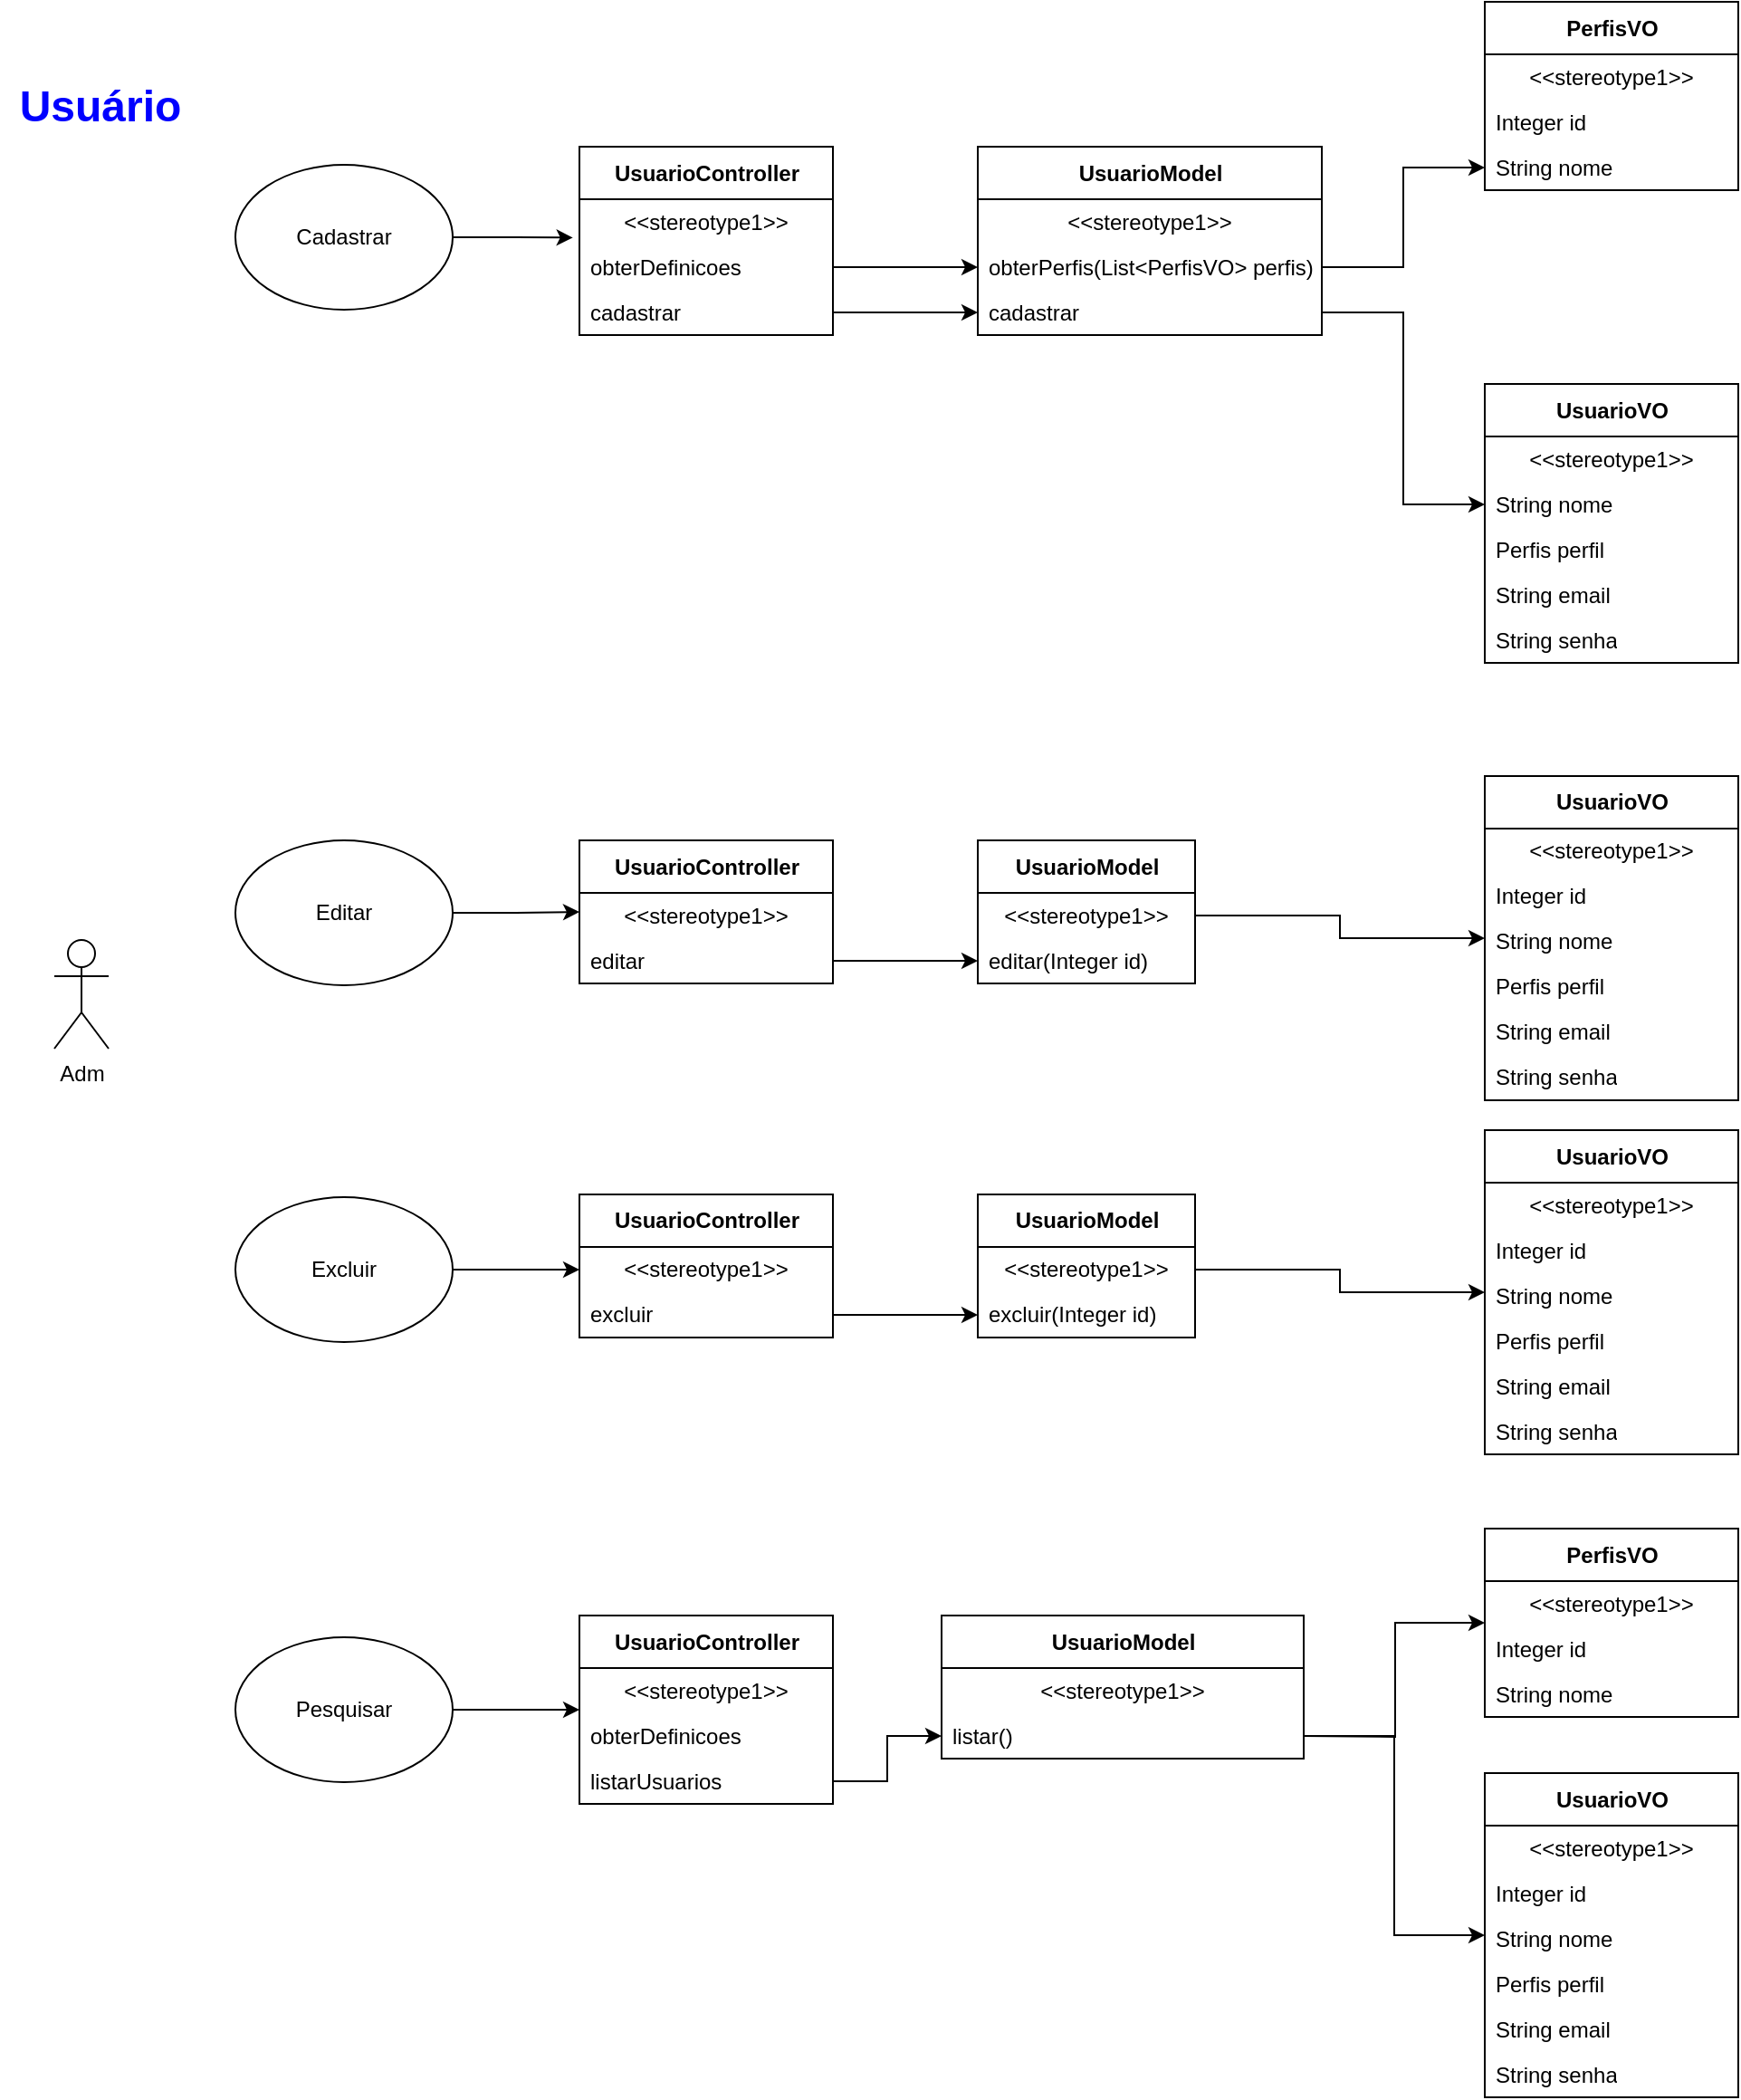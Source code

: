 <mxfile version="21.0.10" type="device" pages="5"><diagram name="Usuário" id="iGdk_LBm1KXl-PcC0lhb"><mxGraphModel dx="1050" dy="541" grid="1" gridSize="10" guides="1" tooltips="1" connect="1" arrows="1" fold="1" page="1" pageScale="1" pageWidth="827" pageHeight="1169" math="0" shadow="0"><root><mxCell id="0"/><mxCell id="1" parent="0"/><mxCell id="8QjQ51AiHe_3fHEtN29Z-1" value="Adm" style="shape=umlActor;verticalLabelPosition=bottom;verticalAlign=top;html=1;outlineConnect=0;" parent="1" vertex="1"><mxGeometry x="50" y="525" width="30" height="60" as="geometry"/></mxCell><mxCell id="8QjQ51AiHe_3fHEtN29Z-22" style="edgeStyle=orthogonalEdgeStyle;rounded=0;orthogonalLoop=1;jettySize=auto;html=1;exitX=1;exitY=0.5;exitDx=0;exitDy=0;entryX=-0.026;entryY=0.848;entryDx=0;entryDy=0;entryPerimeter=0;fontColor=#0000FF;" parent="1" source="8QjQ51AiHe_3fHEtN29Z-2" target="8QjQ51AiHe_3fHEtN29Z-8" edge="1"><mxGeometry relative="1" as="geometry"/></mxCell><mxCell id="8QjQ51AiHe_3fHEtN29Z-2" value="Cadastrar" style="ellipse;whiteSpace=wrap;html=1;" parent="1" vertex="1"><mxGeometry x="150" y="97" width="120" height="80" as="geometry"/></mxCell><mxCell id="cucjDQToe2CnDs7M1-mg-5" style="edgeStyle=orthogonalEdgeStyle;rounded=0;orthogonalLoop=1;jettySize=auto;html=1;entryX=0;entryY=0.5;entryDx=0;entryDy=0;" parent="1" source="8QjQ51AiHe_3fHEtN29Z-3" target="cucjDQToe2CnDs7M1-mg-1" edge="1"><mxGeometry relative="1" as="geometry"/></mxCell><mxCell id="8QjQ51AiHe_3fHEtN29Z-3" value="Editar" style="ellipse;whiteSpace=wrap;html=1;" parent="1" vertex="1"><mxGeometry x="150" y="470" width="120" height="80" as="geometry"/></mxCell><mxCell id="cucjDQToe2CnDs7M1-mg-63" style="edgeStyle=orthogonalEdgeStyle;rounded=0;orthogonalLoop=1;jettySize=auto;html=1;entryX=0;entryY=0.5;entryDx=0;entryDy=0;" parent="1" source="8QjQ51AiHe_3fHEtN29Z-4" target="cucjDQToe2CnDs7M1-mg-35" edge="1"><mxGeometry relative="1" as="geometry"/></mxCell><mxCell id="8QjQ51AiHe_3fHEtN29Z-4" value="Excluir" style="ellipse;whiteSpace=wrap;html=1;" parent="1" vertex="1"><mxGeometry x="150" y="667" width="120" height="80" as="geometry"/></mxCell><mxCell id="cucjDQToe2CnDs7M1-mg-67" style="edgeStyle=orthogonalEdgeStyle;rounded=0;orthogonalLoop=1;jettySize=auto;html=1;entryX=0;entryY=0.5;entryDx=0;entryDy=0;" parent="1" source="8QjQ51AiHe_3fHEtN29Z-6" target="cucjDQToe2CnDs7M1-mg-64" edge="1"><mxGeometry relative="1" as="geometry"/></mxCell><mxCell id="8QjQ51AiHe_3fHEtN29Z-6" value="Pesquisar" style="ellipse;whiteSpace=wrap;html=1;" parent="1" vertex="1"><mxGeometry x="150" y="910" width="120" height="80" as="geometry"/></mxCell><mxCell id="8QjQ51AiHe_3fHEtN29Z-7" value="UsuarioController" style="swimlane;fontStyle=1;align=center;verticalAlign=middle;childLayout=stackLayout;horizontal=1;startSize=29;horizontalStack=0;resizeParent=1;resizeParentMax=0;resizeLast=0;collapsible=0;marginBottom=0;html=1;" parent="1" vertex="1"><mxGeometry x="340" y="87" width="140" height="104" as="geometry"/></mxCell><mxCell id="8QjQ51AiHe_3fHEtN29Z-8" value="&amp;lt;&amp;lt;stereotype1&amp;gt;&amp;gt;" style="text;html=1;strokeColor=none;fillColor=none;align=center;verticalAlign=middle;spacingLeft=4;spacingRight=4;overflow=hidden;rotatable=0;points=[[0,0.5],[1,0.5]];portConstraint=eastwest;" parent="8QjQ51AiHe_3fHEtN29Z-7" vertex="1"><mxGeometry y="29" width="140" height="25" as="geometry"/></mxCell><mxCell id="8QjQ51AiHe_3fHEtN29Z-9" value="obterDefinicoes" style="text;html=1;strokeColor=none;fillColor=none;align=left;verticalAlign=middle;spacingLeft=4;spacingRight=4;overflow=hidden;rotatable=0;points=[[0,0.5],[1,0.5]];portConstraint=eastwest;" parent="8QjQ51AiHe_3fHEtN29Z-7" vertex="1"><mxGeometry y="54" width="140" height="25" as="geometry"/></mxCell><mxCell id="8QjQ51AiHe_3fHEtN29Z-20" value="cadastrar" style="text;html=1;strokeColor=none;fillColor=none;align=left;verticalAlign=middle;spacingLeft=4;spacingRight=4;overflow=hidden;rotatable=0;points=[[0,0.5],[1,0.5]];portConstraint=eastwest;" parent="8QjQ51AiHe_3fHEtN29Z-7" vertex="1"><mxGeometry y="79" width="140" height="25" as="geometry"/></mxCell><mxCell id="8QjQ51AiHe_3fHEtN29Z-10" value="&lt;h1&gt;&lt;b&gt;&lt;font color=&quot;#0000ff&quot;&gt;Usuário&lt;/font&gt;&lt;/b&gt;&lt;/h1&gt;" style="text;html=1;align=center;verticalAlign=middle;resizable=0;points=[];autosize=1;strokeColor=none;fillColor=none;" parent="1" vertex="1"><mxGeometry x="20" y="30" width="110" height="70" as="geometry"/></mxCell><mxCell id="8QjQ51AiHe_3fHEtN29Z-11" value="UsuarioModel" style="swimlane;fontStyle=1;align=center;verticalAlign=middle;childLayout=stackLayout;horizontal=1;startSize=29;horizontalStack=0;resizeParent=1;resizeParentMax=0;resizeLast=0;collapsible=0;marginBottom=0;html=1;" parent="1" vertex="1"><mxGeometry x="560" y="87" width="190" height="104" as="geometry"/></mxCell><mxCell id="8QjQ51AiHe_3fHEtN29Z-12" value="&amp;lt;&amp;lt;stereotype1&amp;gt;&amp;gt;" style="text;html=1;strokeColor=none;fillColor=none;align=center;verticalAlign=middle;spacingLeft=4;spacingRight=4;overflow=hidden;rotatable=0;points=[[0,0.5],[1,0.5]];portConstraint=eastwest;" parent="8QjQ51AiHe_3fHEtN29Z-11" vertex="1"><mxGeometry y="29" width="190" height="25" as="geometry"/></mxCell><mxCell id="8QjQ51AiHe_3fHEtN29Z-13" value="obterPerfis(List&amp;lt;PerfisVO&amp;gt; perfis)" style="text;html=1;strokeColor=none;fillColor=none;align=left;verticalAlign=middle;spacingLeft=4;spacingRight=4;overflow=hidden;rotatable=0;points=[[0,0.5],[1,0.5]];portConstraint=eastwest;" parent="8QjQ51AiHe_3fHEtN29Z-11" vertex="1"><mxGeometry y="54" width="190" height="25" as="geometry"/></mxCell><mxCell id="8QjQ51AiHe_3fHEtN29Z-21" value="cadastrar" style="text;html=1;strokeColor=none;fillColor=none;align=left;verticalAlign=middle;spacingLeft=4;spacingRight=4;overflow=hidden;rotatable=0;points=[[0,0.5],[1,0.5]];portConstraint=eastwest;" parent="8QjQ51AiHe_3fHEtN29Z-11" vertex="1"><mxGeometry y="79" width="190" height="25" as="geometry"/></mxCell><mxCell id="8QjQ51AiHe_3fHEtN29Z-23" value="UsuarioVO" style="swimlane;fontStyle=1;align=center;verticalAlign=middle;childLayout=stackLayout;horizontal=1;startSize=29;horizontalStack=0;resizeParent=1;resizeParentMax=0;resizeLast=0;collapsible=0;marginBottom=0;html=1;" parent="1" vertex="1"><mxGeometry x="840" y="218" width="140" height="154" as="geometry"/></mxCell><mxCell id="8QjQ51AiHe_3fHEtN29Z-24" value="&amp;lt;&amp;lt;stereotype1&amp;gt;&amp;gt;" style="text;html=1;strokeColor=none;fillColor=none;align=center;verticalAlign=middle;spacingLeft=4;spacingRight=4;overflow=hidden;rotatable=0;points=[[0,0.5],[1,0.5]];portConstraint=eastwest;" parent="8QjQ51AiHe_3fHEtN29Z-23" vertex="1"><mxGeometry y="29" width="140" height="25" as="geometry"/></mxCell><mxCell id="8QjQ51AiHe_3fHEtN29Z-25" value="String nome" style="text;html=1;strokeColor=none;fillColor=none;align=left;verticalAlign=middle;spacingLeft=4;spacingRight=4;overflow=hidden;rotatable=0;points=[[0,0.5],[1,0.5]];portConstraint=eastwest;" parent="8QjQ51AiHe_3fHEtN29Z-23" vertex="1"><mxGeometry y="54" width="140" height="25" as="geometry"/></mxCell><mxCell id="8QjQ51AiHe_3fHEtN29Z-34" value="Perfis perfil" style="text;html=1;strokeColor=none;fillColor=none;align=left;verticalAlign=middle;spacingLeft=4;spacingRight=4;overflow=hidden;rotatable=0;points=[[0,0.5],[1,0.5]];portConstraint=eastwest;" parent="8QjQ51AiHe_3fHEtN29Z-23" vertex="1"><mxGeometry y="79" width="140" height="25" as="geometry"/></mxCell><mxCell id="8QjQ51AiHe_3fHEtN29Z-36" value="String email" style="text;html=1;strokeColor=none;fillColor=none;align=left;verticalAlign=middle;spacingLeft=4;spacingRight=4;overflow=hidden;rotatable=0;points=[[0,0.5],[1,0.5]];portConstraint=eastwest;" parent="8QjQ51AiHe_3fHEtN29Z-23" vertex="1"><mxGeometry y="104" width="140" height="25" as="geometry"/></mxCell><mxCell id="8QjQ51AiHe_3fHEtN29Z-35" value="String senha" style="text;html=1;strokeColor=none;fillColor=none;align=left;verticalAlign=middle;spacingLeft=4;spacingRight=4;overflow=hidden;rotatable=0;points=[[0,0.5],[1,0.5]];portConstraint=eastwest;" parent="8QjQ51AiHe_3fHEtN29Z-23" vertex="1"><mxGeometry y="129" width="140" height="25" as="geometry"/></mxCell><mxCell id="8QjQ51AiHe_3fHEtN29Z-27" style="edgeStyle=orthogonalEdgeStyle;rounded=0;orthogonalLoop=1;jettySize=auto;html=1;entryX=0;entryY=0.5;entryDx=0;entryDy=0;fontColor=#0000FF;" parent="1" source="8QjQ51AiHe_3fHEtN29Z-9" target="8QjQ51AiHe_3fHEtN29Z-13" edge="1"><mxGeometry relative="1" as="geometry"/></mxCell><mxCell id="8QjQ51AiHe_3fHEtN29Z-28" style="edgeStyle=orthogonalEdgeStyle;rounded=0;orthogonalLoop=1;jettySize=auto;html=1;entryX=0;entryY=0.5;entryDx=0;entryDy=0;fontColor=#0000FF;" parent="1" source="8QjQ51AiHe_3fHEtN29Z-20" target="8QjQ51AiHe_3fHEtN29Z-21" edge="1"><mxGeometry relative="1" as="geometry"/></mxCell><mxCell id="8QjQ51AiHe_3fHEtN29Z-29" value="PerfisVO" style="swimlane;fontStyle=1;align=center;verticalAlign=middle;childLayout=stackLayout;horizontal=1;startSize=29;horizontalStack=0;resizeParent=1;resizeParentMax=0;resizeLast=0;collapsible=0;marginBottom=0;html=1;" parent="1" vertex="1"><mxGeometry x="840" y="7" width="140" height="104" as="geometry"/></mxCell><mxCell id="8QjQ51AiHe_3fHEtN29Z-30" value="&amp;lt;&amp;lt;stereotype1&amp;gt;&amp;gt;" style="text;html=1;strokeColor=none;fillColor=none;align=center;verticalAlign=middle;spacingLeft=4;spacingRight=4;overflow=hidden;rotatable=0;points=[[0,0.5],[1,0.5]];portConstraint=eastwest;" parent="8QjQ51AiHe_3fHEtN29Z-29" vertex="1"><mxGeometry y="29" width="140" height="25" as="geometry"/></mxCell><mxCell id="o7mxw3zxtPoFYOdkRmQV-2" value="Integer id" style="text;html=1;strokeColor=none;fillColor=none;align=left;verticalAlign=middle;spacingLeft=4;spacingRight=4;overflow=hidden;rotatable=0;points=[[0,0.5],[1,0.5]];portConstraint=eastwest;" parent="8QjQ51AiHe_3fHEtN29Z-29" vertex="1"><mxGeometry y="54" width="140" height="25" as="geometry"/></mxCell><mxCell id="8QjQ51AiHe_3fHEtN29Z-31" value="String nome" style="text;html=1;strokeColor=none;fillColor=none;align=left;verticalAlign=middle;spacingLeft=4;spacingRight=4;overflow=hidden;rotatable=0;points=[[0,0.5],[1,0.5]];portConstraint=eastwest;" parent="8QjQ51AiHe_3fHEtN29Z-29" vertex="1"><mxGeometry y="79" width="140" height="25" as="geometry"/></mxCell><mxCell id="8QjQ51AiHe_3fHEtN29Z-32" style="edgeStyle=orthogonalEdgeStyle;rounded=0;orthogonalLoop=1;jettySize=auto;html=1;entryX=0;entryY=0.5;entryDx=0;entryDy=0;fontColor=#0000FF;" parent="1" source="8QjQ51AiHe_3fHEtN29Z-13" target="8QjQ51AiHe_3fHEtN29Z-31" edge="1"><mxGeometry relative="1" as="geometry"/></mxCell><mxCell id="8QjQ51AiHe_3fHEtN29Z-33" style="edgeStyle=orthogonalEdgeStyle;rounded=0;orthogonalLoop=1;jettySize=auto;html=1;exitX=1;exitY=0.5;exitDx=0;exitDy=0;entryX=0;entryY=0.5;entryDx=0;entryDy=0;fontColor=#0000FF;" parent="1" source="8QjQ51AiHe_3fHEtN29Z-21" target="8QjQ51AiHe_3fHEtN29Z-25" edge="1"><mxGeometry relative="1" as="geometry"/></mxCell><mxCell id="cucjDQToe2CnDs7M1-mg-1" value="UsuarioController" style="swimlane;fontStyle=1;align=center;verticalAlign=middle;childLayout=stackLayout;horizontal=1;startSize=29;horizontalStack=0;resizeParent=1;resizeParentMax=0;resizeLast=0;collapsible=0;marginBottom=0;html=1;" parent="1" vertex="1"><mxGeometry x="340" y="470" width="140" height="79" as="geometry"/></mxCell><mxCell id="cucjDQToe2CnDs7M1-mg-2" value="&amp;lt;&amp;lt;stereotype1&amp;gt;&amp;gt;" style="text;html=1;strokeColor=none;fillColor=none;align=center;verticalAlign=middle;spacingLeft=4;spacingRight=4;overflow=hidden;rotatable=0;points=[[0,0.5],[1,0.5]];portConstraint=eastwest;" parent="cucjDQToe2CnDs7M1-mg-1" vertex="1"><mxGeometry y="29" width="140" height="25" as="geometry"/></mxCell><mxCell id="cucjDQToe2CnDs7M1-mg-3" value="editar" style="text;html=1;strokeColor=none;fillColor=none;align=left;verticalAlign=middle;spacingLeft=4;spacingRight=4;overflow=hidden;rotatable=0;points=[[0,0.5],[1,0.5]];portConstraint=eastwest;" parent="cucjDQToe2CnDs7M1-mg-1" vertex="1"><mxGeometry y="54" width="140" height="25" as="geometry"/></mxCell><mxCell id="cucjDQToe2CnDs7M1-mg-6" value="UsuarioModel" style="swimlane;fontStyle=1;align=center;verticalAlign=middle;childLayout=stackLayout;horizontal=1;startSize=29;horizontalStack=0;resizeParent=1;resizeParentMax=0;resizeLast=0;collapsible=0;marginBottom=0;html=1;" parent="1" vertex="1"><mxGeometry x="560" y="470" width="120" height="79" as="geometry"/></mxCell><mxCell id="cucjDQToe2CnDs7M1-mg-7" value="&amp;lt;&amp;lt;stereotype1&amp;gt;&amp;gt;" style="text;html=1;strokeColor=none;fillColor=none;align=center;verticalAlign=middle;spacingLeft=4;spacingRight=4;overflow=hidden;rotatable=0;points=[[0,0.5],[1,0.5]];portConstraint=eastwest;" parent="cucjDQToe2CnDs7M1-mg-6" vertex="1"><mxGeometry y="29" width="120" height="25" as="geometry"/></mxCell><mxCell id="cucjDQToe2CnDs7M1-mg-8" value="editar(Integer id)" style="text;html=1;strokeColor=none;fillColor=none;align=left;verticalAlign=middle;spacingLeft=4;spacingRight=4;overflow=hidden;rotatable=0;points=[[0,0.5],[1,0.5]];portConstraint=eastwest;" parent="cucjDQToe2CnDs7M1-mg-6" vertex="1"><mxGeometry y="54" width="120" height="25" as="geometry"/></mxCell><mxCell id="cucjDQToe2CnDs7M1-mg-11" style="edgeStyle=orthogonalEdgeStyle;rounded=0;orthogonalLoop=1;jettySize=auto;html=1;" parent="1" source="cucjDQToe2CnDs7M1-mg-3" target="cucjDQToe2CnDs7M1-mg-8" edge="1"><mxGeometry relative="1" as="geometry"/></mxCell><mxCell id="cucjDQToe2CnDs7M1-mg-12" value="UsuarioVO" style="swimlane;fontStyle=1;align=center;verticalAlign=middle;childLayout=stackLayout;horizontal=1;startSize=29;horizontalStack=0;resizeParent=1;resizeParentMax=0;resizeLast=0;collapsible=0;marginBottom=0;html=1;" parent="1" vertex="1"><mxGeometry x="840" y="434.5" width="140" height="179" as="geometry"/></mxCell><mxCell id="cucjDQToe2CnDs7M1-mg-13" value="&amp;lt;&amp;lt;stereotype1&amp;gt;&amp;gt;" style="text;html=1;strokeColor=none;fillColor=none;align=center;verticalAlign=middle;spacingLeft=4;spacingRight=4;overflow=hidden;rotatable=0;points=[[0,0.5],[1,0.5]];portConstraint=eastwest;" parent="cucjDQToe2CnDs7M1-mg-12" vertex="1"><mxGeometry y="29" width="140" height="25" as="geometry"/></mxCell><mxCell id="YmxEirwbvAfXU9xcT0c2-1" value="Integer id" style="text;html=1;strokeColor=none;fillColor=none;align=left;verticalAlign=middle;spacingLeft=4;spacingRight=4;overflow=hidden;rotatable=0;points=[[0,0.5],[1,0.5]];portConstraint=eastwest;" parent="cucjDQToe2CnDs7M1-mg-12" vertex="1"><mxGeometry y="54" width="140" height="25" as="geometry"/></mxCell><mxCell id="cucjDQToe2CnDs7M1-mg-15" value="String nome" style="text;html=1;strokeColor=none;fillColor=none;align=left;verticalAlign=middle;spacingLeft=4;spacingRight=4;overflow=hidden;rotatable=0;points=[[0,0.5],[1,0.5]];portConstraint=eastwest;" parent="cucjDQToe2CnDs7M1-mg-12" vertex="1"><mxGeometry y="79" width="140" height="25" as="geometry"/></mxCell><mxCell id="cucjDQToe2CnDs7M1-mg-16" value="Perfis perfil" style="text;html=1;strokeColor=none;fillColor=none;align=left;verticalAlign=middle;spacingLeft=4;spacingRight=4;overflow=hidden;rotatable=0;points=[[0,0.5],[1,0.5]];portConstraint=eastwest;" parent="cucjDQToe2CnDs7M1-mg-12" vertex="1"><mxGeometry y="104" width="140" height="25" as="geometry"/></mxCell><mxCell id="cucjDQToe2CnDs7M1-mg-17" value="String email" style="text;html=1;strokeColor=none;fillColor=none;align=left;verticalAlign=middle;spacingLeft=4;spacingRight=4;overflow=hidden;rotatable=0;points=[[0,0.5],[1,0.5]];portConstraint=eastwest;" parent="cucjDQToe2CnDs7M1-mg-12" vertex="1"><mxGeometry y="129" width="140" height="25" as="geometry"/></mxCell><mxCell id="cucjDQToe2CnDs7M1-mg-18" value="String senha" style="text;html=1;strokeColor=none;fillColor=none;align=left;verticalAlign=middle;spacingLeft=4;spacingRight=4;overflow=hidden;rotatable=0;points=[[0,0.5],[1,0.5]];portConstraint=eastwest;" parent="cucjDQToe2CnDs7M1-mg-12" vertex="1"><mxGeometry y="154" width="140" height="25" as="geometry"/></mxCell><mxCell id="cucjDQToe2CnDs7M1-mg-19" style="edgeStyle=orthogonalEdgeStyle;rounded=0;orthogonalLoop=1;jettySize=auto;html=1;entryX=0;entryY=0.5;entryDx=0;entryDy=0;" parent="1" source="cucjDQToe2CnDs7M1-mg-7" target="cucjDQToe2CnDs7M1-mg-12" edge="1"><mxGeometry relative="1" as="geometry"/></mxCell><mxCell id="cucjDQToe2CnDs7M1-mg-34" value="UsuarioController" style="swimlane;fontStyle=1;align=center;verticalAlign=middle;childLayout=stackLayout;horizontal=1;startSize=29;horizontalStack=0;resizeParent=1;resizeParentMax=0;resizeLast=0;collapsible=0;marginBottom=0;html=1;" parent="1" vertex="1"><mxGeometry x="340" y="665.5" width="140" height="79" as="geometry"/></mxCell><mxCell id="cucjDQToe2CnDs7M1-mg-35" value="&amp;lt;&amp;lt;stereotype1&amp;gt;&amp;gt;" style="text;html=1;strokeColor=none;fillColor=none;align=center;verticalAlign=middle;spacingLeft=4;spacingRight=4;overflow=hidden;rotatable=0;points=[[0,0.5],[1,0.5]];portConstraint=eastwest;" parent="cucjDQToe2CnDs7M1-mg-34" vertex="1"><mxGeometry y="29" width="140" height="25" as="geometry"/></mxCell><mxCell id="cucjDQToe2CnDs7M1-mg-36" value="excluir" style="text;html=1;strokeColor=none;fillColor=none;align=left;verticalAlign=middle;spacingLeft=4;spacingRight=4;overflow=hidden;rotatable=0;points=[[0,0.5],[1,0.5]];portConstraint=eastwest;" parent="cucjDQToe2CnDs7M1-mg-34" vertex="1"><mxGeometry y="54" width="140" height="25" as="geometry"/></mxCell><mxCell id="cucjDQToe2CnDs7M1-mg-37" value="UsuarioModel" style="swimlane;fontStyle=1;align=center;verticalAlign=middle;childLayout=stackLayout;horizontal=1;startSize=29;horizontalStack=0;resizeParent=1;resizeParentMax=0;resizeLast=0;collapsible=0;marginBottom=0;html=1;" parent="1" vertex="1"><mxGeometry x="560" y="665.5" width="120" height="79" as="geometry"/></mxCell><mxCell id="cucjDQToe2CnDs7M1-mg-38" value="&amp;lt;&amp;lt;stereotype1&amp;gt;&amp;gt;" style="text;html=1;strokeColor=none;fillColor=none;align=center;verticalAlign=middle;spacingLeft=4;spacingRight=4;overflow=hidden;rotatable=0;points=[[0,0.5],[1,0.5]];portConstraint=eastwest;" parent="cucjDQToe2CnDs7M1-mg-37" vertex="1"><mxGeometry y="29" width="120" height="25" as="geometry"/></mxCell><mxCell id="cucjDQToe2CnDs7M1-mg-39" value="excluir(Integer id)" style="text;html=1;strokeColor=none;fillColor=none;align=left;verticalAlign=middle;spacingLeft=4;spacingRight=4;overflow=hidden;rotatable=0;points=[[0,0.5],[1,0.5]];portConstraint=eastwest;" parent="cucjDQToe2CnDs7M1-mg-37" vertex="1"><mxGeometry y="54" width="120" height="25" as="geometry"/></mxCell><mxCell id="cucjDQToe2CnDs7M1-mg-40" style="edgeStyle=orthogonalEdgeStyle;rounded=0;orthogonalLoop=1;jettySize=auto;html=1;" parent="1" source="cucjDQToe2CnDs7M1-mg-36" target="cucjDQToe2CnDs7M1-mg-39" edge="1"><mxGeometry relative="1" as="geometry"/></mxCell><mxCell id="cucjDQToe2CnDs7M1-mg-41" value="UsuarioVO" style="swimlane;fontStyle=1;align=center;verticalAlign=middle;childLayout=stackLayout;horizontal=1;startSize=29;horizontalStack=0;resizeParent=1;resizeParentMax=0;resizeLast=0;collapsible=0;marginBottom=0;html=1;" parent="1" vertex="1"><mxGeometry x="840" y="630" width="140" height="179" as="geometry"/></mxCell><mxCell id="cucjDQToe2CnDs7M1-mg-42" value="&amp;lt;&amp;lt;stereotype1&amp;gt;&amp;gt;" style="text;html=1;strokeColor=none;fillColor=none;align=center;verticalAlign=middle;spacingLeft=4;spacingRight=4;overflow=hidden;rotatable=0;points=[[0,0.5],[1,0.5]];portConstraint=eastwest;" parent="cucjDQToe2CnDs7M1-mg-41" vertex="1"><mxGeometry y="29" width="140" height="25" as="geometry"/></mxCell><mxCell id="YmxEirwbvAfXU9xcT0c2-2" value="Integer id" style="text;html=1;strokeColor=none;fillColor=none;align=left;verticalAlign=middle;spacingLeft=4;spacingRight=4;overflow=hidden;rotatable=0;points=[[0,0.5],[1,0.5]];portConstraint=eastwest;" parent="cucjDQToe2CnDs7M1-mg-41" vertex="1"><mxGeometry y="54" width="140" height="25" as="geometry"/></mxCell><mxCell id="cucjDQToe2CnDs7M1-mg-43" value="String nome" style="text;html=1;strokeColor=none;fillColor=none;align=left;verticalAlign=middle;spacingLeft=4;spacingRight=4;overflow=hidden;rotatable=0;points=[[0,0.5],[1,0.5]];portConstraint=eastwest;" parent="cucjDQToe2CnDs7M1-mg-41" vertex="1"><mxGeometry y="79" width="140" height="25" as="geometry"/></mxCell><mxCell id="cucjDQToe2CnDs7M1-mg-44" value="Perfis perfil" style="text;html=1;strokeColor=none;fillColor=none;align=left;verticalAlign=middle;spacingLeft=4;spacingRight=4;overflow=hidden;rotatable=0;points=[[0,0.5],[1,0.5]];portConstraint=eastwest;" parent="cucjDQToe2CnDs7M1-mg-41" vertex="1"><mxGeometry y="104" width="140" height="25" as="geometry"/></mxCell><mxCell id="cucjDQToe2CnDs7M1-mg-45" value="String email" style="text;html=1;strokeColor=none;fillColor=none;align=left;verticalAlign=middle;spacingLeft=4;spacingRight=4;overflow=hidden;rotatable=0;points=[[0,0.5],[1,0.5]];portConstraint=eastwest;" parent="cucjDQToe2CnDs7M1-mg-41" vertex="1"><mxGeometry y="129" width="140" height="25" as="geometry"/></mxCell><mxCell id="cucjDQToe2CnDs7M1-mg-46" value="String senha" style="text;html=1;strokeColor=none;fillColor=none;align=left;verticalAlign=middle;spacingLeft=4;spacingRight=4;overflow=hidden;rotatable=0;points=[[0,0.5],[1,0.5]];portConstraint=eastwest;" parent="cucjDQToe2CnDs7M1-mg-41" vertex="1"><mxGeometry y="154" width="140" height="25" as="geometry"/></mxCell><mxCell id="cucjDQToe2CnDs7M1-mg-47" style="edgeStyle=orthogonalEdgeStyle;rounded=0;orthogonalLoop=1;jettySize=auto;html=1;entryX=0;entryY=0.5;entryDx=0;entryDy=0;" parent="1" source="cucjDQToe2CnDs7M1-mg-38" target="cucjDQToe2CnDs7M1-mg-41" edge="1"><mxGeometry relative="1" as="geometry"/></mxCell><mxCell id="cucjDQToe2CnDs7M1-mg-64" value="UsuarioController" style="swimlane;fontStyle=1;align=center;verticalAlign=middle;childLayout=stackLayout;horizontal=1;startSize=29;horizontalStack=0;resizeParent=1;resizeParentMax=0;resizeLast=0;collapsible=0;marginBottom=0;html=1;" parent="1" vertex="1"><mxGeometry x="340" y="898" width="140" height="104" as="geometry"/></mxCell><mxCell id="cucjDQToe2CnDs7M1-mg-65" value="&amp;lt;&amp;lt;stereotype1&amp;gt;&amp;gt;" style="text;html=1;strokeColor=none;fillColor=none;align=center;verticalAlign=middle;spacingLeft=4;spacingRight=4;overflow=hidden;rotatable=0;points=[[0,0.5],[1,0.5]];portConstraint=eastwest;" parent="cucjDQToe2CnDs7M1-mg-64" vertex="1"><mxGeometry y="29" width="140" height="25" as="geometry"/></mxCell><mxCell id="cucjDQToe2CnDs7M1-mg-66" value="obterDefinicoes" style="text;html=1;strokeColor=none;fillColor=none;align=left;verticalAlign=middle;spacingLeft=4;spacingRight=4;overflow=hidden;rotatable=0;points=[[0,0.5],[1,0.5]];portConstraint=eastwest;" parent="cucjDQToe2CnDs7M1-mg-64" vertex="1"><mxGeometry y="54" width="140" height="25" as="geometry"/></mxCell><mxCell id="cucjDQToe2CnDs7M1-mg-68" value="listarUsuarios" style="text;html=1;strokeColor=none;fillColor=none;align=left;verticalAlign=middle;spacingLeft=4;spacingRight=4;overflow=hidden;rotatable=0;points=[[0,0.5],[1,0.5]];portConstraint=eastwest;" parent="cucjDQToe2CnDs7M1-mg-64" vertex="1"><mxGeometry y="79" width="140" height="25" as="geometry"/></mxCell><mxCell id="cucjDQToe2CnDs7M1-mg-69" value="UsuarioModel" style="swimlane;fontStyle=1;align=center;verticalAlign=middle;childLayout=stackLayout;horizontal=1;startSize=29;horizontalStack=0;resizeParent=1;resizeParentMax=0;resizeLast=0;collapsible=0;marginBottom=0;html=1;" parent="1" vertex="1"><mxGeometry x="540" y="898" width="200" height="79" as="geometry"/></mxCell><mxCell id="cucjDQToe2CnDs7M1-mg-70" value="&amp;lt;&amp;lt;stereotype1&amp;gt;&amp;gt;" style="text;html=1;strokeColor=none;fillColor=none;align=center;verticalAlign=middle;spacingLeft=4;spacingRight=4;overflow=hidden;rotatable=0;points=[[0,0.5],[1,0.5]];portConstraint=eastwest;" parent="cucjDQToe2CnDs7M1-mg-69" vertex="1"><mxGeometry y="29" width="200" height="25" as="geometry"/></mxCell><mxCell id="cucjDQToe2CnDs7M1-mg-72" value="listar()" style="text;html=1;strokeColor=none;fillColor=none;align=left;verticalAlign=middle;spacingLeft=4;spacingRight=4;overflow=hidden;rotatable=0;points=[[0,0.5],[1,0.5]];portConstraint=eastwest;" parent="cucjDQToe2CnDs7M1-mg-69" vertex="1"><mxGeometry y="54" width="200" height="25" as="geometry"/></mxCell><mxCell id="cucjDQToe2CnDs7M1-mg-75" style="edgeStyle=orthogonalEdgeStyle;rounded=0;orthogonalLoop=1;jettySize=auto;html=1;exitX=1;exitY=0.5;exitDx=0;exitDy=0;" parent="1" source="cucjDQToe2CnDs7M1-mg-68" target="cucjDQToe2CnDs7M1-mg-72" edge="1"><mxGeometry relative="1" as="geometry"/></mxCell><mxCell id="cucjDQToe2CnDs7M1-mg-76" value="PerfisVO" style="swimlane;fontStyle=1;align=center;verticalAlign=middle;childLayout=stackLayout;horizontal=1;startSize=29;horizontalStack=0;resizeParent=1;resizeParentMax=0;resizeLast=0;collapsible=0;marginBottom=0;html=1;" parent="1" vertex="1"><mxGeometry x="840" y="850" width="140" height="104" as="geometry"/></mxCell><mxCell id="cucjDQToe2CnDs7M1-mg-77" value="&amp;lt;&amp;lt;stereotype1&amp;gt;&amp;gt;" style="text;html=1;strokeColor=none;fillColor=none;align=center;verticalAlign=middle;spacingLeft=4;spacingRight=4;overflow=hidden;rotatable=0;points=[[0,0.5],[1,0.5]];portConstraint=eastwest;" parent="cucjDQToe2CnDs7M1-mg-76" vertex="1"><mxGeometry y="29" width="140" height="25" as="geometry"/></mxCell><mxCell id="cucjDQToe2CnDs7M1-mg-78" value="Integer id" style="text;html=1;strokeColor=none;fillColor=none;align=left;verticalAlign=middle;spacingLeft=4;spacingRight=4;overflow=hidden;rotatable=0;points=[[0,0.5],[1,0.5]];portConstraint=eastwest;" parent="cucjDQToe2CnDs7M1-mg-76" vertex="1"><mxGeometry y="54" width="140" height="25" as="geometry"/></mxCell><mxCell id="o7mxw3zxtPoFYOdkRmQV-1" value="String nome" style="text;html=1;strokeColor=none;fillColor=none;align=left;verticalAlign=middle;spacingLeft=4;spacingRight=4;overflow=hidden;rotatable=0;points=[[0,0.5],[1,0.5]];portConstraint=eastwest;" parent="cucjDQToe2CnDs7M1-mg-76" vertex="1"><mxGeometry y="79" width="140" height="25" as="geometry"/></mxCell><mxCell id="cucjDQToe2CnDs7M1-mg-79" style="edgeStyle=orthogonalEdgeStyle;rounded=0;orthogonalLoop=1;jettySize=auto;html=1;exitX=1;exitY=0.5;exitDx=0;exitDy=0;entryX=0;entryY=0.5;entryDx=0;entryDy=0;" parent="1" target="cucjDQToe2CnDs7M1-mg-76" edge="1"><mxGeometry relative="1" as="geometry"><mxPoint x="740" y="964.5" as="sourcePoint"/></mxGeometry></mxCell><mxCell id="cucjDQToe2CnDs7M1-mg-80" value="UsuarioVO" style="swimlane;fontStyle=1;align=center;verticalAlign=middle;childLayout=stackLayout;horizontal=1;startSize=29;horizontalStack=0;resizeParent=1;resizeParentMax=0;resizeLast=0;collapsible=0;marginBottom=0;html=1;" parent="1" vertex="1"><mxGeometry x="840" y="985" width="140" height="179" as="geometry"/></mxCell><mxCell id="cucjDQToe2CnDs7M1-mg-81" value="&amp;lt;&amp;lt;stereotype1&amp;gt;&amp;gt;" style="text;html=1;strokeColor=none;fillColor=none;align=center;verticalAlign=middle;spacingLeft=4;spacingRight=4;overflow=hidden;rotatable=0;points=[[0,0.5],[1,0.5]];portConstraint=eastwest;" parent="cucjDQToe2CnDs7M1-mg-80" vertex="1"><mxGeometry y="29" width="140" height="25" as="geometry"/></mxCell><mxCell id="YmxEirwbvAfXU9xcT0c2-3" value="Integer id" style="text;html=1;strokeColor=none;fillColor=none;align=left;verticalAlign=middle;spacingLeft=4;spacingRight=4;overflow=hidden;rotatable=0;points=[[0,0.5],[1,0.5]];portConstraint=eastwest;" parent="cucjDQToe2CnDs7M1-mg-80" vertex="1"><mxGeometry y="54" width="140" height="25" as="geometry"/></mxCell><mxCell id="cucjDQToe2CnDs7M1-mg-82" value="String nome" style="text;html=1;strokeColor=none;fillColor=none;align=left;verticalAlign=middle;spacingLeft=4;spacingRight=4;overflow=hidden;rotatable=0;points=[[0,0.5],[1,0.5]];portConstraint=eastwest;" parent="cucjDQToe2CnDs7M1-mg-80" vertex="1"><mxGeometry y="79" width="140" height="25" as="geometry"/></mxCell><mxCell id="cucjDQToe2CnDs7M1-mg-83" value="Perfis perfil" style="text;html=1;strokeColor=none;fillColor=none;align=left;verticalAlign=middle;spacingLeft=4;spacingRight=4;overflow=hidden;rotatable=0;points=[[0,0.5],[1,0.5]];portConstraint=eastwest;" parent="cucjDQToe2CnDs7M1-mg-80" vertex="1"><mxGeometry y="104" width="140" height="25" as="geometry"/></mxCell><mxCell id="cucjDQToe2CnDs7M1-mg-84" value="String email" style="text;html=1;strokeColor=none;fillColor=none;align=left;verticalAlign=middle;spacingLeft=4;spacingRight=4;overflow=hidden;rotatable=0;points=[[0,0.5],[1,0.5]];portConstraint=eastwest;" parent="cucjDQToe2CnDs7M1-mg-80" vertex="1"><mxGeometry y="129" width="140" height="25" as="geometry"/></mxCell><mxCell id="cucjDQToe2CnDs7M1-mg-85" value="String senha" style="text;html=1;strokeColor=none;fillColor=none;align=left;verticalAlign=middle;spacingLeft=4;spacingRight=4;overflow=hidden;rotatable=0;points=[[0,0.5],[1,0.5]];portConstraint=eastwest;" parent="cucjDQToe2CnDs7M1-mg-80" vertex="1"><mxGeometry y="154" width="140" height="25" as="geometry"/></mxCell><mxCell id="cucjDQToe2CnDs7M1-mg-86" style="edgeStyle=orthogonalEdgeStyle;rounded=0;orthogonalLoop=1;jettySize=auto;html=1;exitX=1;exitY=0.5;exitDx=0;exitDy=0;entryX=0;entryY=0.5;entryDx=0;entryDy=0;" parent="1" source="cucjDQToe2CnDs7M1-mg-72" target="cucjDQToe2CnDs7M1-mg-80" edge="1"><mxGeometry relative="1" as="geometry"/></mxCell></root></mxGraphModel></diagram><diagram name="Vagas" id="r_9R2niw0_oDKMIcbSwT"><mxGraphModel dx="1050" dy="541" grid="1" gridSize="10" guides="1" tooltips="1" connect="1" arrows="1" fold="1" page="1" pageScale="1" pageWidth="827" pageHeight="1169" math="0" shadow="0"><root><mxCell id="fgsBR3iqw_E8qyS0W3gH-0"/><mxCell id="fgsBR3iqw_E8qyS0W3gH-1" parent="fgsBR3iqw_E8qyS0W3gH-0"/><mxCell id="fgsBR3iqw_E8qyS0W3gH-2" value="Empresa" style="shape=umlActor;verticalLabelPosition=bottom;verticalAlign=top;html=1;outlineConnect=0;" parent="fgsBR3iqw_E8qyS0W3gH-1" vertex="1"><mxGeometry x="50" y="525" width="30" height="60" as="geometry"/></mxCell><mxCell id="fgsBR3iqw_E8qyS0W3gH-3" style="edgeStyle=orthogonalEdgeStyle;rounded=0;orthogonalLoop=1;jettySize=auto;html=1;exitX=1;exitY=0.5;exitDx=0;exitDy=0;entryX=-0.026;entryY=0.848;entryDx=0;entryDy=0;entryPerimeter=0;fontColor=#0000FF;" parent="fgsBR3iqw_E8qyS0W3gH-1" source="fgsBR3iqw_E8qyS0W3gH-4" target="fgsBR3iqw_E8qyS0W3gH-12" edge="1"><mxGeometry relative="1" as="geometry"/></mxCell><mxCell id="fgsBR3iqw_E8qyS0W3gH-4" value="Cadastrar" style="ellipse;whiteSpace=wrap;html=1;" parent="fgsBR3iqw_E8qyS0W3gH-1" vertex="1"><mxGeometry x="150" y="97" width="120" height="80" as="geometry"/></mxCell><mxCell id="fgsBR3iqw_E8qyS0W3gH-5" style="edgeStyle=orthogonalEdgeStyle;rounded=0;orthogonalLoop=1;jettySize=auto;html=1;entryX=0;entryY=0.5;entryDx=0;entryDy=0;" parent="fgsBR3iqw_E8qyS0W3gH-1" source="fgsBR3iqw_E8qyS0W3gH-6" target="fgsBR3iqw_E8qyS0W3gH-34" edge="1"><mxGeometry relative="1" as="geometry"/></mxCell><mxCell id="fgsBR3iqw_E8qyS0W3gH-6" value="Editar" style="ellipse;whiteSpace=wrap;html=1;" parent="fgsBR3iqw_E8qyS0W3gH-1" vertex="1"><mxGeometry x="150" y="470" width="120" height="80" as="geometry"/></mxCell><mxCell id="fgsBR3iqw_E8qyS0W3gH-7" style="edgeStyle=orthogonalEdgeStyle;rounded=0;orthogonalLoop=1;jettySize=auto;html=1;entryX=0;entryY=0.5;entryDx=0;entryDy=0;" parent="fgsBR3iqw_E8qyS0W3gH-1" source="fgsBR3iqw_E8qyS0W3gH-8" target="fgsBR3iqw_E8qyS0W3gH-49" edge="1"><mxGeometry relative="1" as="geometry"/></mxCell><mxCell id="fgsBR3iqw_E8qyS0W3gH-8" value="Excluir" style="ellipse;whiteSpace=wrap;html=1;" parent="fgsBR3iqw_E8qyS0W3gH-1" vertex="1"><mxGeometry x="150" y="667" width="120" height="80" as="geometry"/></mxCell><mxCell id="fgsBR3iqw_E8qyS0W3gH-9" style="edgeStyle=orthogonalEdgeStyle;rounded=0;orthogonalLoop=1;jettySize=auto;html=1;entryX=0;entryY=0.5;entryDx=0;entryDy=0;" parent="fgsBR3iqw_E8qyS0W3gH-1" source="fgsBR3iqw_E8qyS0W3gH-10" target="fgsBR3iqw_E8qyS0W3gH-62" edge="1"><mxGeometry relative="1" as="geometry"/></mxCell><mxCell id="fgsBR3iqw_E8qyS0W3gH-10" value="Pesquisar" style="ellipse;whiteSpace=wrap;html=1;" parent="fgsBR3iqw_E8qyS0W3gH-1" vertex="1"><mxGeometry x="150" y="910" width="120" height="80" as="geometry"/></mxCell><mxCell id="fgsBR3iqw_E8qyS0W3gH-11" value="VagasController" style="swimlane;fontStyle=1;align=center;verticalAlign=middle;childLayout=stackLayout;horizontal=1;startSize=29;horizontalStack=0;resizeParent=1;resizeParentMax=0;resizeLast=0;collapsible=0;marginBottom=0;html=1;" parent="fgsBR3iqw_E8qyS0W3gH-1" vertex="1"><mxGeometry x="340" y="87" width="140" height="104" as="geometry"/></mxCell><mxCell id="fgsBR3iqw_E8qyS0W3gH-12" value="&amp;lt;&amp;lt;stereotype1&amp;gt;&amp;gt;" style="text;html=1;strokeColor=none;fillColor=none;align=center;verticalAlign=middle;spacingLeft=4;spacingRight=4;overflow=hidden;rotatable=0;points=[[0,0.5],[1,0.5]];portConstraint=eastwest;" parent="fgsBR3iqw_E8qyS0W3gH-11" vertex="1"><mxGeometry y="29" width="140" height="25" as="geometry"/></mxCell><mxCell id="fgsBR3iqw_E8qyS0W3gH-13" value="obterDefinicoes" style="text;html=1;strokeColor=none;fillColor=none;align=left;verticalAlign=middle;spacingLeft=4;spacingRight=4;overflow=hidden;rotatable=0;points=[[0,0.5],[1,0.5]];portConstraint=eastwest;" parent="fgsBR3iqw_E8qyS0W3gH-11" vertex="1"><mxGeometry y="54" width="140" height="25" as="geometry"/></mxCell><mxCell id="fgsBR3iqw_E8qyS0W3gH-14" value="cadastrar" style="text;html=1;strokeColor=none;fillColor=none;align=left;verticalAlign=middle;spacingLeft=4;spacingRight=4;overflow=hidden;rotatable=0;points=[[0,0.5],[1,0.5]];portConstraint=eastwest;" parent="fgsBR3iqw_E8qyS0W3gH-11" vertex="1"><mxGeometry y="79" width="140" height="25" as="geometry"/></mxCell><mxCell id="fgsBR3iqw_E8qyS0W3gH-15" value="&lt;h1&gt;&lt;b&gt;&lt;font color=&quot;#0000ff&quot;&gt;Vagas&lt;/font&gt;&lt;/b&gt;&lt;/h1&gt;" style="text;html=1;align=center;verticalAlign=middle;resizable=0;points=[];autosize=1;strokeColor=none;fillColor=none;" parent="fgsBR3iqw_E8qyS0W3gH-1" vertex="1"><mxGeometry x="30" y="30" width="90" height="70" as="geometry"/></mxCell><mxCell id="fgsBR3iqw_E8qyS0W3gH-16" value="VagasModel" style="swimlane;fontStyle=1;align=center;verticalAlign=middle;childLayout=stackLayout;horizontal=1;startSize=29;horizontalStack=0;resizeParent=1;resizeParentMax=0;resizeLast=0;collapsible=0;marginBottom=0;html=1;" parent="fgsBR3iqw_E8qyS0W3gH-1" vertex="1"><mxGeometry x="560" y="87" width="240" height="104" as="geometry"/></mxCell><mxCell id="fgsBR3iqw_E8qyS0W3gH-17" value="&amp;lt;&amp;lt;stereotype1&amp;gt;&amp;gt;" style="text;html=1;strokeColor=none;fillColor=none;align=center;verticalAlign=middle;spacingLeft=4;spacingRight=4;overflow=hidden;rotatable=0;points=[[0,0.5],[1,0.5]];portConstraint=eastwest;" parent="fgsBR3iqw_E8qyS0W3gH-16" vertex="1"><mxGeometry y="29" width="240" height="25" as="geometry"/></mxCell><mxCell id="fgsBR3iqw_E8qyS0W3gH-18" value="obterEmpresa(List&amp;lt;EmpresaVO&amp;gt; empresa)" style="text;html=1;strokeColor=none;fillColor=none;align=left;verticalAlign=middle;spacingLeft=4;spacingRight=4;overflow=hidden;rotatable=0;points=[[0,0.5],[1,0.5]];portConstraint=eastwest;" parent="fgsBR3iqw_E8qyS0W3gH-16" vertex="1"><mxGeometry y="54" width="240" height="25" as="geometry"/></mxCell><mxCell id="fgsBR3iqw_E8qyS0W3gH-19" value="cadastrar" style="text;html=1;strokeColor=none;fillColor=none;align=left;verticalAlign=middle;spacingLeft=4;spacingRight=4;overflow=hidden;rotatable=0;points=[[0,0.5],[1,0.5]];portConstraint=eastwest;" parent="fgsBR3iqw_E8qyS0W3gH-16" vertex="1"><mxGeometry y="79" width="240" height="25" as="geometry"/></mxCell><mxCell id="fgsBR3iqw_E8qyS0W3gH-20" value="VagasVO" style="swimlane;fontStyle=1;align=center;verticalAlign=middle;childLayout=stackLayout;horizontal=1;startSize=29;horizontalStack=0;resizeParent=1;resizeParentMax=0;resizeLast=0;collapsible=0;marginBottom=0;html=1;" parent="fgsBR3iqw_E8qyS0W3gH-1" vertex="1"><mxGeometry x="840" y="218" width="140" height="129" as="geometry"/></mxCell><mxCell id="fgsBR3iqw_E8qyS0W3gH-21" value="&amp;lt;&amp;lt;stereotype1&amp;gt;&amp;gt;" style="text;html=1;strokeColor=none;fillColor=none;align=center;verticalAlign=middle;spacingLeft=4;spacingRight=4;overflow=hidden;rotatable=0;points=[[0,0.5],[1,0.5]];portConstraint=eastwest;" parent="fgsBR3iqw_E8qyS0W3gH-20" vertex="1"><mxGeometry y="29" width="140" height="25" as="geometry"/></mxCell><mxCell id="fgsBR3iqw_E8qyS0W3gH-23" value="String nome" style="text;html=1;strokeColor=none;fillColor=none;align=left;verticalAlign=middle;spacingLeft=4;spacingRight=4;overflow=hidden;rotatable=0;points=[[0,0.5],[1,0.5]];portConstraint=eastwest;" parent="fgsBR3iqw_E8qyS0W3gH-20" vertex="1"><mxGeometry y="54" width="140" height="25" as="geometry"/></mxCell><mxCell id="fgsBR3iqw_E8qyS0W3gH-24" value="Integer idEmpresa" style="text;html=1;strokeColor=none;fillColor=none;align=left;verticalAlign=middle;spacingLeft=4;spacingRight=4;overflow=hidden;rotatable=0;points=[[0,0.5],[1,0.5]];portConstraint=eastwest;" parent="fgsBR3iqw_E8qyS0W3gH-20" vertex="1"><mxGeometry y="79" width="140" height="25" as="geometry"/></mxCell><mxCell id="fgsBR3iqw_E8qyS0W3gH-25" value="String descVaga" style="text;html=1;strokeColor=none;fillColor=none;align=left;verticalAlign=middle;spacingLeft=4;spacingRight=4;overflow=hidden;rotatable=0;points=[[0,0.5],[1,0.5]];portConstraint=eastwest;" parent="fgsBR3iqw_E8qyS0W3gH-20" vertex="1"><mxGeometry y="104" width="140" height="25" as="geometry"/></mxCell><mxCell id="fgsBR3iqw_E8qyS0W3gH-27" style="edgeStyle=orthogonalEdgeStyle;rounded=0;orthogonalLoop=1;jettySize=auto;html=1;entryX=0;entryY=0.5;entryDx=0;entryDy=0;fontColor=#0000FF;" parent="fgsBR3iqw_E8qyS0W3gH-1" source="fgsBR3iqw_E8qyS0W3gH-13" target="fgsBR3iqw_E8qyS0W3gH-18" edge="1"><mxGeometry relative="1" as="geometry"/></mxCell><mxCell id="fgsBR3iqw_E8qyS0W3gH-28" style="edgeStyle=orthogonalEdgeStyle;rounded=0;orthogonalLoop=1;jettySize=auto;html=1;entryX=0;entryY=0.5;entryDx=0;entryDy=0;fontColor=#0000FF;" parent="fgsBR3iqw_E8qyS0W3gH-1" source="fgsBR3iqw_E8qyS0W3gH-14" target="fgsBR3iqw_E8qyS0W3gH-19" edge="1"><mxGeometry relative="1" as="geometry"/></mxCell><mxCell id="fgsBR3iqw_E8qyS0W3gH-29" value="EmpresaVO" style="swimlane;fontStyle=1;align=center;verticalAlign=middle;childLayout=stackLayout;horizontal=1;startSize=29;horizontalStack=0;resizeParent=1;resizeParentMax=0;resizeLast=0;collapsible=0;marginBottom=0;html=1;" parent="fgsBR3iqw_E8qyS0W3gH-1" vertex="1"><mxGeometry x="840" y="7" width="140" height="104" as="geometry"/></mxCell><mxCell id="fgsBR3iqw_E8qyS0W3gH-30" value="&amp;lt;&amp;lt;stereotype1&amp;gt;&amp;gt;" style="text;html=1;strokeColor=none;fillColor=none;align=center;verticalAlign=middle;spacingLeft=4;spacingRight=4;overflow=hidden;rotatable=0;points=[[0,0.5],[1,0.5]];portConstraint=eastwest;" parent="fgsBR3iqw_E8qyS0W3gH-29" vertex="1"><mxGeometry y="29" width="140" height="25" as="geometry"/></mxCell><mxCell id="fgsBR3iqw_E8qyS0W3gH-31" value="Integer id" style="text;html=1;strokeColor=none;fillColor=none;align=left;verticalAlign=middle;spacingLeft=4;spacingRight=4;overflow=hidden;rotatable=0;points=[[0,0.5],[1,0.5]];portConstraint=eastwest;" parent="fgsBR3iqw_E8qyS0W3gH-29" vertex="1"><mxGeometry y="54" width="140" height="25" as="geometry"/></mxCell><mxCell id="YB6eIpenMbVhxaT-Dre--0" value="String nome" style="text;html=1;strokeColor=none;fillColor=none;align=left;verticalAlign=middle;spacingLeft=4;spacingRight=4;overflow=hidden;rotatable=0;points=[[0,0.5],[1,0.5]];portConstraint=eastwest;" parent="fgsBR3iqw_E8qyS0W3gH-29" vertex="1"><mxGeometry y="79" width="140" height="25" as="geometry"/></mxCell><mxCell id="fgsBR3iqw_E8qyS0W3gH-32" style="edgeStyle=orthogonalEdgeStyle;rounded=0;orthogonalLoop=1;jettySize=auto;html=1;entryX=0;entryY=0.5;entryDx=0;entryDy=0;fontColor=#0000FF;" parent="fgsBR3iqw_E8qyS0W3gH-1" source="fgsBR3iqw_E8qyS0W3gH-18" target="fgsBR3iqw_E8qyS0W3gH-31" edge="1"><mxGeometry relative="1" as="geometry"/></mxCell><mxCell id="fgsBR3iqw_E8qyS0W3gH-33" style="edgeStyle=orthogonalEdgeStyle;rounded=0;orthogonalLoop=1;jettySize=auto;html=1;exitX=1;exitY=0.5;exitDx=0;exitDy=0;entryX=0;entryY=0.5;entryDx=0;entryDy=0;fontColor=#0000FF;" parent="fgsBR3iqw_E8qyS0W3gH-1" source="fgsBR3iqw_E8qyS0W3gH-19" target="fgsBR3iqw_E8qyS0W3gH-23" edge="1"><mxGeometry relative="1" as="geometry"/></mxCell><mxCell id="fgsBR3iqw_E8qyS0W3gH-34" value="VagasController" style="swimlane;fontStyle=1;align=center;verticalAlign=middle;childLayout=stackLayout;horizontal=1;startSize=29;horizontalStack=0;resizeParent=1;resizeParentMax=0;resizeLast=0;collapsible=0;marginBottom=0;html=1;" parent="fgsBR3iqw_E8qyS0W3gH-1" vertex="1"><mxGeometry x="340" y="470" width="140" height="79" as="geometry"/></mxCell><mxCell id="fgsBR3iqw_E8qyS0W3gH-35" value="&amp;lt;&amp;lt;stereotype1&amp;gt;&amp;gt;" style="text;html=1;strokeColor=none;fillColor=none;align=center;verticalAlign=middle;spacingLeft=4;spacingRight=4;overflow=hidden;rotatable=0;points=[[0,0.5],[1,0.5]];portConstraint=eastwest;" parent="fgsBR3iqw_E8qyS0W3gH-34" vertex="1"><mxGeometry y="29" width="140" height="25" as="geometry"/></mxCell><mxCell id="fgsBR3iqw_E8qyS0W3gH-36" value="editar" style="text;html=1;strokeColor=none;fillColor=none;align=left;verticalAlign=middle;spacingLeft=4;spacingRight=4;overflow=hidden;rotatable=0;points=[[0,0.5],[1,0.5]];portConstraint=eastwest;" parent="fgsBR3iqw_E8qyS0W3gH-34" vertex="1"><mxGeometry y="54" width="140" height="25" as="geometry"/></mxCell><mxCell id="fgsBR3iqw_E8qyS0W3gH-37" value="VagasModel" style="swimlane;fontStyle=1;align=center;verticalAlign=middle;childLayout=stackLayout;horizontal=1;startSize=29;horizontalStack=0;resizeParent=1;resizeParentMax=0;resizeLast=0;collapsible=0;marginBottom=0;html=1;" parent="fgsBR3iqw_E8qyS0W3gH-1" vertex="1"><mxGeometry x="560" y="470" width="120" height="79" as="geometry"/></mxCell><mxCell id="fgsBR3iqw_E8qyS0W3gH-38" value="&amp;lt;&amp;lt;stereotype1&amp;gt;&amp;gt;" style="text;html=1;strokeColor=none;fillColor=none;align=center;verticalAlign=middle;spacingLeft=4;spacingRight=4;overflow=hidden;rotatable=0;points=[[0,0.5],[1,0.5]];portConstraint=eastwest;" parent="fgsBR3iqw_E8qyS0W3gH-37" vertex="1"><mxGeometry y="29" width="120" height="25" as="geometry"/></mxCell><mxCell id="fgsBR3iqw_E8qyS0W3gH-39" value="editar(Integer id)" style="text;html=1;strokeColor=none;fillColor=none;align=left;verticalAlign=middle;spacingLeft=4;spacingRight=4;overflow=hidden;rotatable=0;points=[[0,0.5],[1,0.5]];portConstraint=eastwest;" parent="fgsBR3iqw_E8qyS0W3gH-37" vertex="1"><mxGeometry y="54" width="120" height="25" as="geometry"/></mxCell><mxCell id="fgsBR3iqw_E8qyS0W3gH-40" style="edgeStyle=orthogonalEdgeStyle;rounded=0;orthogonalLoop=1;jettySize=auto;html=1;" parent="fgsBR3iqw_E8qyS0W3gH-1" source="fgsBR3iqw_E8qyS0W3gH-36" target="fgsBR3iqw_E8qyS0W3gH-39" edge="1"><mxGeometry relative="1" as="geometry"/></mxCell><mxCell id="fgsBR3iqw_E8qyS0W3gH-41" value="VagasVO" style="swimlane;fontStyle=1;align=center;verticalAlign=middle;childLayout=stackLayout;horizontal=1;startSize=29;horizontalStack=0;resizeParent=1;resizeParentMax=0;resizeLast=0;collapsible=0;marginBottom=0;html=1;" parent="fgsBR3iqw_E8qyS0W3gH-1" vertex="1"><mxGeometry x="840" y="434.5" width="140" height="154" as="geometry"/></mxCell><mxCell id="fgsBR3iqw_E8qyS0W3gH-42" value="&amp;lt;&amp;lt;stereotype1&amp;gt;&amp;gt;" style="text;html=1;strokeColor=none;fillColor=none;align=center;verticalAlign=middle;spacingLeft=4;spacingRight=4;overflow=hidden;rotatable=0;points=[[0,0.5],[1,0.5]];portConstraint=eastwest;" parent="fgsBR3iqw_E8qyS0W3gH-41" vertex="1"><mxGeometry y="29" width="140" height="25" as="geometry"/></mxCell><mxCell id="26ghlPqQTY39NmlG44HM-0" value="Integer id" style="text;html=1;strokeColor=none;fillColor=none;align=left;verticalAlign=middle;spacingLeft=4;spacingRight=4;overflow=hidden;rotatable=0;points=[[0,0.5],[1,0.5]];portConstraint=eastwest;" parent="fgsBR3iqw_E8qyS0W3gH-41" vertex="1"><mxGeometry y="54" width="140" height="25" as="geometry"/></mxCell><mxCell id="fgsBR3iqw_E8qyS0W3gH-43" value="String nome" style="text;html=1;strokeColor=none;fillColor=none;align=left;verticalAlign=middle;spacingLeft=4;spacingRight=4;overflow=hidden;rotatable=0;points=[[0,0.5],[1,0.5]];portConstraint=eastwest;" parent="fgsBR3iqw_E8qyS0W3gH-41" vertex="1"><mxGeometry y="79" width="140" height="25" as="geometry"/></mxCell><mxCell id="fgsBR3iqw_E8qyS0W3gH-44" value="Integer idEmpresa" style="text;html=1;strokeColor=none;fillColor=none;align=left;verticalAlign=middle;spacingLeft=4;spacingRight=4;overflow=hidden;rotatable=0;points=[[0,0.5],[1,0.5]];portConstraint=eastwest;" parent="fgsBR3iqw_E8qyS0W3gH-41" vertex="1"><mxGeometry y="104" width="140" height="25" as="geometry"/></mxCell><mxCell id="fgsBR3iqw_E8qyS0W3gH-45" value="String descVaga" style="text;html=1;strokeColor=none;fillColor=none;align=left;verticalAlign=middle;spacingLeft=4;spacingRight=4;overflow=hidden;rotatable=0;points=[[0,0.5],[1,0.5]];portConstraint=eastwest;" parent="fgsBR3iqw_E8qyS0W3gH-41" vertex="1"><mxGeometry y="129" width="140" height="25" as="geometry"/></mxCell><mxCell id="fgsBR3iqw_E8qyS0W3gH-47" style="edgeStyle=orthogonalEdgeStyle;rounded=0;orthogonalLoop=1;jettySize=auto;html=1;entryX=0;entryY=0.5;entryDx=0;entryDy=0;" parent="fgsBR3iqw_E8qyS0W3gH-1" source="fgsBR3iqw_E8qyS0W3gH-38" target="fgsBR3iqw_E8qyS0W3gH-41" edge="1"><mxGeometry relative="1" as="geometry"/></mxCell><mxCell id="fgsBR3iqw_E8qyS0W3gH-48" value="VagasController" style="swimlane;fontStyle=1;align=center;verticalAlign=middle;childLayout=stackLayout;horizontal=1;startSize=29;horizontalStack=0;resizeParent=1;resizeParentMax=0;resizeLast=0;collapsible=0;marginBottom=0;html=1;" parent="fgsBR3iqw_E8qyS0W3gH-1" vertex="1"><mxGeometry x="340" y="665.5" width="140" height="79" as="geometry"/></mxCell><mxCell id="fgsBR3iqw_E8qyS0W3gH-49" value="&amp;lt;&amp;lt;stereotype1&amp;gt;&amp;gt;" style="text;html=1;strokeColor=none;fillColor=none;align=center;verticalAlign=middle;spacingLeft=4;spacingRight=4;overflow=hidden;rotatable=0;points=[[0,0.5],[1,0.5]];portConstraint=eastwest;" parent="fgsBR3iqw_E8qyS0W3gH-48" vertex="1"><mxGeometry y="29" width="140" height="25" as="geometry"/></mxCell><mxCell id="fgsBR3iqw_E8qyS0W3gH-50" value="excluir" style="text;html=1;strokeColor=none;fillColor=none;align=left;verticalAlign=middle;spacingLeft=4;spacingRight=4;overflow=hidden;rotatable=0;points=[[0,0.5],[1,0.5]];portConstraint=eastwest;" parent="fgsBR3iqw_E8qyS0W3gH-48" vertex="1"><mxGeometry y="54" width="140" height="25" as="geometry"/></mxCell><mxCell id="fgsBR3iqw_E8qyS0W3gH-51" value="VagasModel" style="swimlane;fontStyle=1;align=center;verticalAlign=middle;childLayout=stackLayout;horizontal=1;startSize=29;horizontalStack=0;resizeParent=1;resizeParentMax=0;resizeLast=0;collapsible=0;marginBottom=0;html=1;" parent="fgsBR3iqw_E8qyS0W3gH-1" vertex="1"><mxGeometry x="560" y="665.5" width="120" height="79" as="geometry"/></mxCell><mxCell id="fgsBR3iqw_E8qyS0W3gH-52" value="&amp;lt;&amp;lt;stereotype1&amp;gt;&amp;gt;" style="text;html=1;strokeColor=none;fillColor=none;align=center;verticalAlign=middle;spacingLeft=4;spacingRight=4;overflow=hidden;rotatable=0;points=[[0,0.5],[1,0.5]];portConstraint=eastwest;" parent="fgsBR3iqw_E8qyS0W3gH-51" vertex="1"><mxGeometry y="29" width="120" height="25" as="geometry"/></mxCell><mxCell id="fgsBR3iqw_E8qyS0W3gH-53" value="excluir(Integer id)" style="text;html=1;strokeColor=none;fillColor=none;align=left;verticalAlign=middle;spacingLeft=4;spacingRight=4;overflow=hidden;rotatable=0;points=[[0,0.5],[1,0.5]];portConstraint=eastwest;" parent="fgsBR3iqw_E8qyS0W3gH-51" vertex="1"><mxGeometry y="54" width="120" height="25" as="geometry"/></mxCell><mxCell id="fgsBR3iqw_E8qyS0W3gH-54" style="edgeStyle=orthogonalEdgeStyle;rounded=0;orthogonalLoop=1;jettySize=auto;html=1;" parent="fgsBR3iqw_E8qyS0W3gH-1" source="fgsBR3iqw_E8qyS0W3gH-50" target="fgsBR3iqw_E8qyS0W3gH-53" edge="1"><mxGeometry relative="1" as="geometry"/></mxCell><mxCell id="fgsBR3iqw_E8qyS0W3gH-55" value="VagasVO" style="swimlane;fontStyle=1;align=center;verticalAlign=middle;childLayout=stackLayout;horizontal=1;startSize=29;horizontalStack=0;resizeParent=1;resizeParentMax=0;resizeLast=0;collapsible=0;marginBottom=0;html=1;" parent="fgsBR3iqw_E8qyS0W3gH-1" vertex="1"><mxGeometry x="840" y="630" width="140" height="154" as="geometry"/></mxCell><mxCell id="fgsBR3iqw_E8qyS0W3gH-56" value="&amp;lt;&amp;lt;stereotype1&amp;gt;&amp;gt;" style="text;html=1;strokeColor=none;fillColor=none;align=center;verticalAlign=middle;spacingLeft=4;spacingRight=4;overflow=hidden;rotatable=0;points=[[0,0.5],[1,0.5]];portConstraint=eastwest;" parent="fgsBR3iqw_E8qyS0W3gH-55" vertex="1"><mxGeometry y="29" width="140" height="25" as="geometry"/></mxCell><mxCell id="26ghlPqQTY39NmlG44HM-1" value="Integer id" style="text;html=1;strokeColor=none;fillColor=none;align=left;verticalAlign=middle;spacingLeft=4;spacingRight=4;overflow=hidden;rotatable=0;points=[[0,0.5],[1,0.5]];portConstraint=eastwest;" parent="fgsBR3iqw_E8qyS0W3gH-55" vertex="1"><mxGeometry y="54" width="140" height="25" as="geometry"/></mxCell><mxCell id="fgsBR3iqw_E8qyS0W3gH-57" value="String nome" style="text;html=1;strokeColor=none;fillColor=none;align=left;verticalAlign=middle;spacingLeft=4;spacingRight=4;overflow=hidden;rotatable=0;points=[[0,0.5],[1,0.5]];portConstraint=eastwest;" parent="fgsBR3iqw_E8qyS0W3gH-55" vertex="1"><mxGeometry y="79" width="140" height="25" as="geometry"/></mxCell><mxCell id="fgsBR3iqw_E8qyS0W3gH-58" value="Integer idEmpresa" style="text;html=1;strokeColor=none;fillColor=none;align=left;verticalAlign=middle;spacingLeft=4;spacingRight=4;overflow=hidden;rotatable=0;points=[[0,0.5],[1,0.5]];portConstraint=eastwest;" parent="fgsBR3iqw_E8qyS0W3gH-55" vertex="1"><mxGeometry y="104" width="140" height="25" as="geometry"/></mxCell><mxCell id="fgsBR3iqw_E8qyS0W3gH-59" value="String descVaga" style="text;html=1;strokeColor=none;fillColor=none;align=left;verticalAlign=middle;spacingLeft=4;spacingRight=4;overflow=hidden;rotatable=0;points=[[0,0.5],[1,0.5]];portConstraint=eastwest;" parent="fgsBR3iqw_E8qyS0W3gH-55" vertex="1"><mxGeometry y="129" width="140" height="25" as="geometry"/></mxCell><mxCell id="fgsBR3iqw_E8qyS0W3gH-61" style="edgeStyle=orthogonalEdgeStyle;rounded=0;orthogonalLoop=1;jettySize=auto;html=1;entryX=0;entryY=0.5;entryDx=0;entryDy=0;" parent="fgsBR3iqw_E8qyS0W3gH-1" source="fgsBR3iqw_E8qyS0W3gH-52" target="fgsBR3iqw_E8qyS0W3gH-55" edge="1"><mxGeometry relative="1" as="geometry"/></mxCell><mxCell id="fgsBR3iqw_E8qyS0W3gH-62" value="VagasController" style="swimlane;fontStyle=1;align=center;verticalAlign=middle;childLayout=stackLayout;horizontal=1;startSize=29;horizontalStack=0;resizeParent=1;resizeParentMax=0;resizeLast=0;collapsible=0;marginBottom=0;html=1;" parent="fgsBR3iqw_E8qyS0W3gH-1" vertex="1"><mxGeometry x="340" y="898" width="140" height="104" as="geometry"/></mxCell><mxCell id="fgsBR3iqw_E8qyS0W3gH-63" value="&amp;lt;&amp;lt;stereotype1&amp;gt;&amp;gt;" style="text;html=1;strokeColor=none;fillColor=none;align=center;verticalAlign=middle;spacingLeft=4;spacingRight=4;overflow=hidden;rotatable=0;points=[[0,0.5],[1,0.5]];portConstraint=eastwest;" parent="fgsBR3iqw_E8qyS0W3gH-62" vertex="1"><mxGeometry y="29" width="140" height="25" as="geometry"/></mxCell><mxCell id="fgsBR3iqw_E8qyS0W3gH-64" value="obterDefinicoes" style="text;html=1;strokeColor=none;fillColor=none;align=left;verticalAlign=middle;spacingLeft=4;spacingRight=4;overflow=hidden;rotatable=0;points=[[0,0.5],[1,0.5]];portConstraint=eastwest;" parent="fgsBR3iqw_E8qyS0W3gH-62" vertex="1"><mxGeometry y="54" width="140" height="25" as="geometry"/></mxCell><mxCell id="fgsBR3iqw_E8qyS0W3gH-65" value="listarUsuarios" style="text;html=1;strokeColor=none;fillColor=none;align=left;verticalAlign=middle;spacingLeft=4;spacingRight=4;overflow=hidden;rotatable=0;points=[[0,0.5],[1,0.5]];portConstraint=eastwest;" parent="fgsBR3iqw_E8qyS0W3gH-62" vertex="1"><mxGeometry y="79" width="140" height="25" as="geometry"/></mxCell><mxCell id="fgsBR3iqw_E8qyS0W3gH-66" value="VagasModel" style="swimlane;fontStyle=1;align=center;verticalAlign=middle;childLayout=stackLayout;horizontal=1;startSize=29;horizontalStack=0;resizeParent=1;resizeParentMax=0;resizeLast=0;collapsible=0;marginBottom=0;html=1;" parent="fgsBR3iqw_E8qyS0W3gH-1" vertex="1"><mxGeometry x="540" y="898" width="240" height="79" as="geometry"/></mxCell><mxCell id="fgsBR3iqw_E8qyS0W3gH-67" value="&amp;lt;&amp;lt;stereotype1&amp;gt;&amp;gt;" style="text;html=1;strokeColor=none;fillColor=none;align=center;verticalAlign=middle;spacingLeft=4;spacingRight=4;overflow=hidden;rotatable=0;points=[[0,0.5],[1,0.5]];portConstraint=eastwest;" parent="fgsBR3iqw_E8qyS0W3gH-66" vertex="1"><mxGeometry y="29" width="240" height="25" as="geometry"/></mxCell><mxCell id="fgsBR3iqw_E8qyS0W3gH-69" value="listar()" style="text;html=1;strokeColor=none;fillColor=none;align=left;verticalAlign=middle;spacingLeft=4;spacingRight=4;overflow=hidden;rotatable=0;points=[[0,0.5],[1,0.5]];portConstraint=eastwest;" parent="fgsBR3iqw_E8qyS0W3gH-66" vertex="1"><mxGeometry y="54" width="240" height="25" as="geometry"/></mxCell><mxCell id="fgsBR3iqw_E8qyS0W3gH-71" style="edgeStyle=orthogonalEdgeStyle;rounded=0;orthogonalLoop=1;jettySize=auto;html=1;exitX=1;exitY=0.5;exitDx=0;exitDy=0;" parent="fgsBR3iqw_E8qyS0W3gH-1" source="fgsBR3iqw_E8qyS0W3gH-65" target="fgsBR3iqw_E8qyS0W3gH-69" edge="1"><mxGeometry relative="1" as="geometry"/></mxCell><mxCell id="fgsBR3iqw_E8qyS0W3gH-72" value="EmpresaVO" style="swimlane;fontStyle=1;align=center;verticalAlign=middle;childLayout=stackLayout;horizontal=1;startSize=29;horizontalStack=0;resizeParent=1;resizeParentMax=0;resizeLast=0;collapsible=0;marginBottom=0;html=1;" parent="fgsBR3iqw_E8qyS0W3gH-1" vertex="1"><mxGeometry x="840" y="850" width="140" height="104" as="geometry"/></mxCell><mxCell id="fgsBR3iqw_E8qyS0W3gH-73" value="&amp;lt;&amp;lt;stereotype1&amp;gt;&amp;gt;" style="text;html=1;strokeColor=none;fillColor=none;align=center;verticalAlign=middle;spacingLeft=4;spacingRight=4;overflow=hidden;rotatable=0;points=[[0,0.5],[1,0.5]];portConstraint=eastwest;" parent="fgsBR3iqw_E8qyS0W3gH-72" vertex="1"><mxGeometry y="29" width="140" height="25" as="geometry"/></mxCell><mxCell id="K3osKG5EYEalFmnfutKL-0" value="Integer id" style="text;html=1;strokeColor=none;fillColor=none;align=left;verticalAlign=middle;spacingLeft=4;spacingRight=4;overflow=hidden;rotatable=0;points=[[0,0.5],[1,0.5]];portConstraint=eastwest;" parent="fgsBR3iqw_E8qyS0W3gH-72" vertex="1"><mxGeometry y="54" width="140" height="25" as="geometry"/></mxCell><mxCell id="fgsBR3iqw_E8qyS0W3gH-74" value="String nome" style="text;html=1;strokeColor=none;fillColor=none;align=left;verticalAlign=middle;spacingLeft=4;spacingRight=4;overflow=hidden;rotatable=0;points=[[0,0.5],[1,0.5]];portConstraint=eastwest;" parent="fgsBR3iqw_E8qyS0W3gH-72" vertex="1"><mxGeometry y="79" width="140" height="25" as="geometry"/></mxCell><mxCell id="fgsBR3iqw_E8qyS0W3gH-75" style="edgeStyle=orthogonalEdgeStyle;rounded=0;orthogonalLoop=1;jettySize=auto;html=1;exitX=1;exitY=0.5;exitDx=0;exitDy=0;entryX=0;entryY=0.5;entryDx=0;entryDy=0;" parent="fgsBR3iqw_E8qyS0W3gH-1" target="fgsBR3iqw_E8qyS0W3gH-72" edge="1"><mxGeometry relative="1" as="geometry"><mxPoint x="780" y="964.5" as="sourcePoint"/></mxGeometry></mxCell><mxCell id="fgsBR3iqw_E8qyS0W3gH-76" value="VagasVO" style="swimlane;fontStyle=1;align=center;verticalAlign=middle;childLayout=stackLayout;horizontal=1;startSize=29;horizontalStack=0;resizeParent=1;resizeParentMax=0;resizeLast=0;collapsible=0;marginBottom=0;html=1;" parent="fgsBR3iqw_E8qyS0W3gH-1" vertex="1"><mxGeometry x="840" y="986" width="140" height="154" as="geometry"/></mxCell><mxCell id="fgsBR3iqw_E8qyS0W3gH-77" value="&amp;lt;&amp;lt;stereotype1&amp;gt;&amp;gt;" style="text;html=1;strokeColor=none;fillColor=none;align=center;verticalAlign=middle;spacingLeft=4;spacingRight=4;overflow=hidden;rotatable=0;points=[[0,0.5],[1,0.5]];portConstraint=eastwest;" parent="fgsBR3iqw_E8qyS0W3gH-76" vertex="1"><mxGeometry y="29" width="140" height="25" as="geometry"/></mxCell><mxCell id="26ghlPqQTY39NmlG44HM-2" value="Integer id" style="text;html=1;strokeColor=none;fillColor=none;align=left;verticalAlign=middle;spacingLeft=4;spacingRight=4;overflow=hidden;rotatable=0;points=[[0,0.5],[1,0.5]];portConstraint=eastwest;" parent="fgsBR3iqw_E8qyS0W3gH-76" vertex="1"><mxGeometry y="54" width="140" height="25" as="geometry"/></mxCell><mxCell id="fgsBR3iqw_E8qyS0W3gH-78" value="String nome" style="text;html=1;strokeColor=none;fillColor=none;align=left;verticalAlign=middle;spacingLeft=4;spacingRight=4;overflow=hidden;rotatable=0;points=[[0,0.5],[1,0.5]];portConstraint=eastwest;" parent="fgsBR3iqw_E8qyS0W3gH-76" vertex="1"><mxGeometry y="79" width="140" height="25" as="geometry"/></mxCell><mxCell id="fgsBR3iqw_E8qyS0W3gH-79" value="Integer idEmpresa" style="text;html=1;strokeColor=none;fillColor=none;align=left;verticalAlign=middle;spacingLeft=4;spacingRight=4;overflow=hidden;rotatable=0;points=[[0,0.5],[1,0.5]];portConstraint=eastwest;" parent="fgsBR3iqw_E8qyS0W3gH-76" vertex="1"><mxGeometry y="104" width="140" height="25" as="geometry"/></mxCell><mxCell id="fgsBR3iqw_E8qyS0W3gH-80" value="String descVaga" style="text;html=1;strokeColor=none;fillColor=none;align=left;verticalAlign=middle;spacingLeft=4;spacingRight=4;overflow=hidden;rotatable=0;points=[[0,0.5],[1,0.5]];portConstraint=eastwest;" parent="fgsBR3iqw_E8qyS0W3gH-76" vertex="1"><mxGeometry y="129" width="140" height="25" as="geometry"/></mxCell><mxCell id="fgsBR3iqw_E8qyS0W3gH-82" style="edgeStyle=orthogonalEdgeStyle;rounded=0;orthogonalLoop=1;jettySize=auto;html=1;exitX=1;exitY=0.5;exitDx=0;exitDy=0;entryX=0;entryY=0.5;entryDx=0;entryDy=0;" parent="fgsBR3iqw_E8qyS0W3gH-1" source="fgsBR3iqw_E8qyS0W3gH-69" target="fgsBR3iqw_E8qyS0W3gH-76" edge="1"><mxGeometry relative="1" as="geometry"/></mxCell></root></mxGraphModel></diagram><diagram name="Empresa" id="2Xb0S0kKUCZkaQ7IqRWp"><mxGraphModel dx="1050" dy="541" grid="1" gridSize="10" guides="1" tooltips="1" connect="1" arrows="1" fold="1" page="1" pageScale="1" pageWidth="827" pageHeight="1169" math="0" shadow="0"><root><mxCell id="oMB7Oh7zHalipxwPbKX3-0"/><mxCell id="oMB7Oh7zHalipxwPbKX3-1" parent="oMB7Oh7zHalipxwPbKX3-0"/><mxCell id="oMB7Oh7zHalipxwPbKX3-2" value="Adm" style="shape=umlActor;verticalLabelPosition=bottom;verticalAlign=top;html=1;outlineConnect=0;" vertex="1" parent="oMB7Oh7zHalipxwPbKX3-1"><mxGeometry x="50" y="410" width="30" height="60" as="geometry"/></mxCell><mxCell id="oMB7Oh7zHalipxwPbKX3-3" style="edgeStyle=orthogonalEdgeStyle;rounded=0;orthogonalLoop=1;jettySize=auto;html=1;exitX=1;exitY=0.5;exitDx=0;exitDy=0;entryX=-0.026;entryY=0.848;entryDx=0;entryDy=0;entryPerimeter=0;fontColor=#0000FF;" edge="1" parent="oMB7Oh7zHalipxwPbKX3-1" source="oMB7Oh7zHalipxwPbKX3-4" target="oMB7Oh7zHalipxwPbKX3-12"><mxGeometry relative="1" as="geometry"/></mxCell><mxCell id="oMB7Oh7zHalipxwPbKX3-4" value="Cadastrar" style="ellipse;whiteSpace=wrap;html=1;" vertex="1" parent="oMB7Oh7zHalipxwPbKX3-1"><mxGeometry x="150" y="97" width="120" height="80" as="geometry"/></mxCell><mxCell id="oMB7Oh7zHalipxwPbKX3-5" style="edgeStyle=orthogonalEdgeStyle;rounded=0;orthogonalLoop=1;jettySize=auto;html=1;entryX=0;entryY=0.5;entryDx=0;entryDy=0;" edge="1" parent="oMB7Oh7zHalipxwPbKX3-1" source="oMB7Oh7zHalipxwPbKX3-6" target="oMB7Oh7zHalipxwPbKX3-33"><mxGeometry relative="1" as="geometry"/></mxCell><mxCell id="oMB7Oh7zHalipxwPbKX3-6" value="Editar" style="ellipse;whiteSpace=wrap;html=1;" vertex="1" parent="oMB7Oh7zHalipxwPbKX3-1"><mxGeometry x="150" y="285.5" width="120" height="80" as="geometry"/></mxCell><mxCell id="oMB7Oh7zHalipxwPbKX3-7" style="edgeStyle=orthogonalEdgeStyle;rounded=0;orthogonalLoop=1;jettySize=auto;html=1;entryX=0;entryY=0.5;entryDx=0;entryDy=0;" edge="1" parent="oMB7Oh7zHalipxwPbKX3-1" source="oMB7Oh7zHalipxwPbKX3-8" target="oMB7Oh7zHalipxwPbKX3-48"><mxGeometry relative="1" as="geometry"/></mxCell><mxCell id="oMB7Oh7zHalipxwPbKX3-8" value="Excluir" style="ellipse;whiteSpace=wrap;html=1;" vertex="1" parent="oMB7Oh7zHalipxwPbKX3-1"><mxGeometry x="135" y="501.5" width="120" height="80" as="geometry"/></mxCell><mxCell id="oMB7Oh7zHalipxwPbKX3-9" style="edgeStyle=orthogonalEdgeStyle;rounded=0;orthogonalLoop=1;jettySize=auto;html=1;entryX=0;entryY=0.5;entryDx=0;entryDy=0;" edge="1" parent="oMB7Oh7zHalipxwPbKX3-1" source="oMB7Oh7zHalipxwPbKX3-10" target="oMB7Oh7zHalipxwPbKX3-61"><mxGeometry relative="1" as="geometry"/></mxCell><mxCell id="oMB7Oh7zHalipxwPbKX3-10" value="Pesquisar" style="ellipse;whiteSpace=wrap;html=1;" vertex="1" parent="oMB7Oh7zHalipxwPbKX3-1"><mxGeometry x="135" y="693" width="120" height="80" as="geometry"/></mxCell><mxCell id="oMB7Oh7zHalipxwPbKX3-11" value="EmpressaController" style="swimlane;fontStyle=1;align=center;verticalAlign=middle;childLayout=stackLayout;horizontal=1;startSize=29;horizontalStack=0;resizeParent=1;resizeParentMax=0;resizeLast=0;collapsible=0;marginBottom=0;html=1;" vertex="1" parent="oMB7Oh7zHalipxwPbKX3-1"><mxGeometry x="340" y="87" width="140" height="79" as="geometry"/></mxCell><mxCell id="oMB7Oh7zHalipxwPbKX3-12" value="&amp;lt;&amp;lt;stereotype1&amp;gt;&amp;gt;" style="text;html=1;strokeColor=none;fillColor=none;align=center;verticalAlign=middle;spacingLeft=4;spacingRight=4;overflow=hidden;rotatable=0;points=[[0,0.5],[1,0.5]];portConstraint=eastwest;" vertex="1" parent="oMB7Oh7zHalipxwPbKX3-11"><mxGeometry y="29" width="140" height="25" as="geometry"/></mxCell><mxCell id="oMB7Oh7zHalipxwPbKX3-14" value="cadastrar" style="text;html=1;strokeColor=none;fillColor=none;align=left;verticalAlign=middle;spacingLeft=4;spacingRight=4;overflow=hidden;rotatable=0;points=[[0,0.5],[1,0.5]];portConstraint=eastwest;" vertex="1" parent="oMB7Oh7zHalipxwPbKX3-11"><mxGeometry y="54" width="140" height="25" as="geometry"/></mxCell><mxCell id="oMB7Oh7zHalipxwPbKX3-15" value="&lt;h1&gt;&lt;b&gt;&lt;font color=&quot;#0000ff&quot;&gt;Empresa&lt;/font&gt;&lt;/b&gt;&lt;/h1&gt;" style="text;html=1;align=center;verticalAlign=middle;resizable=0;points=[];autosize=1;strokeColor=none;fillColor=none;" vertex="1" parent="oMB7Oh7zHalipxwPbKX3-1"><mxGeometry x="15" y="30" width="120" height="70" as="geometry"/></mxCell><mxCell id="oMB7Oh7zHalipxwPbKX3-16" value="EmpresaModel" style="swimlane;fontStyle=1;align=center;verticalAlign=middle;childLayout=stackLayout;horizontal=1;startSize=29;horizontalStack=0;resizeParent=1;resizeParentMax=0;resizeLast=0;collapsible=0;marginBottom=0;html=1;" vertex="1" parent="oMB7Oh7zHalipxwPbKX3-1"><mxGeometry x="560" y="87" width="240" height="79" as="geometry"/></mxCell><mxCell id="oMB7Oh7zHalipxwPbKX3-17" value="&amp;lt;&amp;lt;stereotype1&amp;gt;&amp;gt;" style="text;html=1;strokeColor=none;fillColor=none;align=center;verticalAlign=middle;spacingLeft=4;spacingRight=4;overflow=hidden;rotatable=0;points=[[0,0.5],[1,0.5]];portConstraint=eastwest;" vertex="1" parent="oMB7Oh7zHalipxwPbKX3-16"><mxGeometry y="29" width="240" height="25" as="geometry"/></mxCell><mxCell id="oMB7Oh7zHalipxwPbKX3-19" value="cadastrar" style="text;html=1;strokeColor=none;fillColor=none;align=left;verticalAlign=middle;spacingLeft=4;spacingRight=4;overflow=hidden;rotatable=0;points=[[0,0.5],[1,0.5]];portConstraint=eastwest;" vertex="1" parent="oMB7Oh7zHalipxwPbKX3-16"><mxGeometry y="54" width="240" height="25" as="geometry"/></mxCell><mxCell id="oMB7Oh7zHalipxwPbKX3-25" style="edgeStyle=orthogonalEdgeStyle;rounded=0;orthogonalLoop=1;jettySize=auto;html=1;entryX=0;entryY=0.5;entryDx=0;entryDy=0;fontColor=#0000FF;" edge="1" parent="oMB7Oh7zHalipxwPbKX3-1"><mxGeometry relative="1" as="geometry"><mxPoint x="480" y="153.5" as="sourcePoint"/><mxPoint x="560" y="153.5" as="targetPoint"/></mxGeometry></mxCell><mxCell id="oMB7Oh7zHalipxwPbKX3-26" style="edgeStyle=orthogonalEdgeStyle;rounded=0;orthogonalLoop=1;jettySize=auto;html=1;entryX=0;entryY=0.5;entryDx=0;entryDy=0;fontColor=#0000FF;" edge="1" parent="oMB7Oh7zHalipxwPbKX3-1" source="oMB7Oh7zHalipxwPbKX3-14" target="oMB7Oh7zHalipxwPbKX3-19"><mxGeometry relative="1" as="geometry"/></mxCell><mxCell id="oMB7Oh7zHalipxwPbKX3-27" value="EmpresaVO" style="swimlane;fontStyle=1;align=center;verticalAlign=middle;childLayout=stackLayout;horizontal=1;startSize=29;horizontalStack=0;resizeParent=1;resizeParentMax=0;resizeLast=0;collapsible=0;marginBottom=0;html=1;" vertex="1" parent="oMB7Oh7zHalipxwPbKX3-1"><mxGeometry x="850" y="62" width="140" height="104" as="geometry"/></mxCell><mxCell id="oMB7Oh7zHalipxwPbKX3-28" value="&amp;lt;&amp;lt;stereotype1&amp;gt;&amp;gt;" style="text;html=1;strokeColor=none;fillColor=none;align=center;verticalAlign=middle;spacingLeft=4;spacingRight=4;overflow=hidden;rotatable=0;points=[[0,0.5],[1,0.5]];portConstraint=eastwest;" vertex="1" parent="oMB7Oh7zHalipxwPbKX3-27"><mxGeometry y="29" width="140" height="25" as="geometry"/></mxCell><mxCell id="oMB7Oh7zHalipxwPbKX3-29" value="Integer id" style="text;html=1;strokeColor=none;fillColor=none;align=left;verticalAlign=middle;spacingLeft=4;spacingRight=4;overflow=hidden;rotatable=0;points=[[0,0.5],[1,0.5]];portConstraint=eastwest;" vertex="1" parent="oMB7Oh7zHalipxwPbKX3-27"><mxGeometry y="54" width="140" height="25" as="geometry"/></mxCell><mxCell id="oMB7Oh7zHalipxwPbKX3-30" value="String nome" style="text;html=1;strokeColor=none;fillColor=none;align=left;verticalAlign=middle;spacingLeft=4;spacingRight=4;overflow=hidden;rotatable=0;points=[[0,0.5],[1,0.5]];portConstraint=eastwest;" vertex="1" parent="oMB7Oh7zHalipxwPbKX3-27"><mxGeometry y="79" width="140" height="25" as="geometry"/></mxCell><mxCell id="oMB7Oh7zHalipxwPbKX3-33" value="EmpressaController" style="swimlane;fontStyle=1;align=center;verticalAlign=middle;childLayout=stackLayout;horizontal=1;startSize=29;horizontalStack=0;resizeParent=1;resizeParentMax=0;resizeLast=0;collapsible=0;marginBottom=0;html=1;" vertex="1" parent="oMB7Oh7zHalipxwPbKX3-1"><mxGeometry x="340" y="285.5" width="140" height="79" as="geometry"/></mxCell><mxCell id="oMB7Oh7zHalipxwPbKX3-34" value="&amp;lt;&amp;lt;stereotype1&amp;gt;&amp;gt;" style="text;html=1;strokeColor=none;fillColor=none;align=center;verticalAlign=middle;spacingLeft=4;spacingRight=4;overflow=hidden;rotatable=0;points=[[0,0.5],[1,0.5]];portConstraint=eastwest;" vertex="1" parent="oMB7Oh7zHalipxwPbKX3-33"><mxGeometry y="29" width="140" height="25" as="geometry"/></mxCell><mxCell id="oMB7Oh7zHalipxwPbKX3-35" value="editar" style="text;html=1;strokeColor=none;fillColor=none;align=left;verticalAlign=middle;spacingLeft=4;spacingRight=4;overflow=hidden;rotatable=0;points=[[0,0.5],[1,0.5]];portConstraint=eastwest;" vertex="1" parent="oMB7Oh7zHalipxwPbKX3-33"><mxGeometry y="54" width="140" height="25" as="geometry"/></mxCell><mxCell id="oMB7Oh7zHalipxwPbKX3-36" value="EmpresaModel" style="swimlane;fontStyle=1;align=center;verticalAlign=middle;childLayout=stackLayout;horizontal=1;startSize=29;horizontalStack=0;resizeParent=1;resizeParentMax=0;resizeLast=0;collapsible=0;marginBottom=0;html=1;" vertex="1" parent="oMB7Oh7zHalipxwPbKX3-1"><mxGeometry x="560" y="285.5" width="120" height="79" as="geometry"/></mxCell><mxCell id="oMB7Oh7zHalipxwPbKX3-37" value="&amp;lt;&amp;lt;stereotype1&amp;gt;&amp;gt;" style="text;html=1;strokeColor=none;fillColor=none;align=center;verticalAlign=middle;spacingLeft=4;spacingRight=4;overflow=hidden;rotatable=0;points=[[0,0.5],[1,0.5]];portConstraint=eastwest;" vertex="1" parent="oMB7Oh7zHalipxwPbKX3-36"><mxGeometry y="29" width="120" height="25" as="geometry"/></mxCell><mxCell id="oMB7Oh7zHalipxwPbKX3-38" value="editar(Integer id)" style="text;html=1;strokeColor=none;fillColor=none;align=left;verticalAlign=middle;spacingLeft=4;spacingRight=4;overflow=hidden;rotatable=0;points=[[0,0.5],[1,0.5]];portConstraint=eastwest;" vertex="1" parent="oMB7Oh7zHalipxwPbKX3-36"><mxGeometry y="54" width="120" height="25" as="geometry"/></mxCell><mxCell id="oMB7Oh7zHalipxwPbKX3-39" style="edgeStyle=orthogonalEdgeStyle;rounded=0;orthogonalLoop=1;jettySize=auto;html=1;" edge="1" parent="oMB7Oh7zHalipxwPbKX3-1" source="oMB7Oh7zHalipxwPbKX3-35" target="oMB7Oh7zHalipxwPbKX3-38"><mxGeometry relative="1" as="geometry"/></mxCell><mxCell id="oMB7Oh7zHalipxwPbKX3-47" value="EmpressaController" style="swimlane;fontStyle=1;align=center;verticalAlign=middle;childLayout=stackLayout;horizontal=1;startSize=29;horizontalStack=0;resizeParent=1;resizeParentMax=0;resizeLast=0;collapsible=0;marginBottom=0;html=1;" vertex="1" parent="oMB7Oh7zHalipxwPbKX3-1"><mxGeometry x="325" y="500" width="140" height="79" as="geometry"/></mxCell><mxCell id="oMB7Oh7zHalipxwPbKX3-48" value="&amp;lt;&amp;lt;stereotype1&amp;gt;&amp;gt;" style="text;html=1;strokeColor=none;fillColor=none;align=center;verticalAlign=middle;spacingLeft=4;spacingRight=4;overflow=hidden;rotatable=0;points=[[0,0.5],[1,0.5]];portConstraint=eastwest;" vertex="1" parent="oMB7Oh7zHalipxwPbKX3-47"><mxGeometry y="29" width="140" height="25" as="geometry"/></mxCell><mxCell id="oMB7Oh7zHalipxwPbKX3-49" value="excluir" style="text;html=1;strokeColor=none;fillColor=none;align=left;verticalAlign=middle;spacingLeft=4;spacingRight=4;overflow=hidden;rotatable=0;points=[[0,0.5],[1,0.5]];portConstraint=eastwest;" vertex="1" parent="oMB7Oh7zHalipxwPbKX3-47"><mxGeometry y="54" width="140" height="25" as="geometry"/></mxCell><mxCell id="oMB7Oh7zHalipxwPbKX3-50" value="EmpresaModel" style="swimlane;fontStyle=1;align=center;verticalAlign=middle;childLayout=stackLayout;horizontal=1;startSize=29;horizontalStack=0;resizeParent=1;resizeParentMax=0;resizeLast=0;collapsible=0;marginBottom=0;html=1;" vertex="1" parent="oMB7Oh7zHalipxwPbKX3-1"><mxGeometry x="545" y="500" width="120" height="79" as="geometry"/></mxCell><mxCell id="oMB7Oh7zHalipxwPbKX3-51" value="&amp;lt;&amp;lt;stereotype1&amp;gt;&amp;gt;" style="text;html=1;strokeColor=none;fillColor=none;align=center;verticalAlign=middle;spacingLeft=4;spacingRight=4;overflow=hidden;rotatable=0;points=[[0,0.5],[1,0.5]];portConstraint=eastwest;" vertex="1" parent="oMB7Oh7zHalipxwPbKX3-50"><mxGeometry y="29" width="120" height="25" as="geometry"/></mxCell><mxCell id="oMB7Oh7zHalipxwPbKX3-52" value="excluir(Integer id)" style="text;html=1;strokeColor=none;fillColor=none;align=left;verticalAlign=middle;spacingLeft=4;spacingRight=4;overflow=hidden;rotatable=0;points=[[0,0.5],[1,0.5]];portConstraint=eastwest;" vertex="1" parent="oMB7Oh7zHalipxwPbKX3-50"><mxGeometry y="54" width="120" height="25" as="geometry"/></mxCell><mxCell id="oMB7Oh7zHalipxwPbKX3-53" style="edgeStyle=orthogonalEdgeStyle;rounded=0;orthogonalLoop=1;jettySize=auto;html=1;" edge="1" parent="oMB7Oh7zHalipxwPbKX3-1" source="oMB7Oh7zHalipxwPbKX3-49" target="oMB7Oh7zHalipxwPbKX3-52"><mxGeometry relative="1" as="geometry"/></mxCell><mxCell id="oMB7Oh7zHalipxwPbKX3-61" value="EmpressaController" style="swimlane;fontStyle=1;align=center;verticalAlign=middle;childLayout=stackLayout;horizontal=1;startSize=29;horizontalStack=0;resizeParent=1;resizeParentMax=0;resizeLast=0;collapsible=0;marginBottom=0;html=1;" vertex="1" parent="oMB7Oh7zHalipxwPbKX3-1"><mxGeometry x="325" y="681" width="140" height="79" as="geometry"/></mxCell><mxCell id="oMB7Oh7zHalipxwPbKX3-62" value="&amp;lt;&amp;lt;stereotype1&amp;gt;&amp;gt;" style="text;html=1;strokeColor=none;fillColor=none;align=center;verticalAlign=middle;spacingLeft=4;spacingRight=4;overflow=hidden;rotatable=0;points=[[0,0.5],[1,0.5]];portConstraint=eastwest;" vertex="1" parent="oMB7Oh7zHalipxwPbKX3-61"><mxGeometry y="29" width="140" height="25" as="geometry"/></mxCell><mxCell id="oMB7Oh7zHalipxwPbKX3-64" value="listarEmpresa" style="text;html=1;strokeColor=none;fillColor=none;align=left;verticalAlign=middle;spacingLeft=4;spacingRight=4;overflow=hidden;rotatable=0;points=[[0,0.5],[1,0.5]];portConstraint=eastwest;" vertex="1" parent="oMB7Oh7zHalipxwPbKX3-61"><mxGeometry y="54" width="140" height="25" as="geometry"/></mxCell><mxCell id="oMB7Oh7zHalipxwPbKX3-65" value="EmpresaModel" style="swimlane;fontStyle=1;align=center;verticalAlign=middle;childLayout=stackLayout;horizontal=1;startSize=29;horizontalStack=0;resizeParent=1;resizeParentMax=0;resizeLast=0;collapsible=0;marginBottom=0;html=1;" vertex="1" parent="oMB7Oh7zHalipxwPbKX3-1"><mxGeometry x="525" y="681" width="240" height="79" as="geometry"/></mxCell><mxCell id="oMB7Oh7zHalipxwPbKX3-66" value="&amp;lt;&amp;lt;stereotype1&amp;gt;&amp;gt;" style="text;html=1;strokeColor=none;fillColor=none;align=center;verticalAlign=middle;spacingLeft=4;spacingRight=4;overflow=hidden;rotatable=0;points=[[0,0.5],[1,0.5]];portConstraint=eastwest;" vertex="1" parent="oMB7Oh7zHalipxwPbKX3-65"><mxGeometry y="29" width="240" height="25" as="geometry"/></mxCell><mxCell id="oMB7Oh7zHalipxwPbKX3-68" value="listar()" style="text;html=1;strokeColor=none;fillColor=none;align=left;verticalAlign=middle;spacingLeft=4;spacingRight=4;overflow=hidden;rotatable=0;points=[[0,0.5],[1,0.5]];portConstraint=eastwest;" vertex="1" parent="oMB7Oh7zHalipxwPbKX3-65"><mxGeometry y="54" width="240" height="25" as="geometry"/></mxCell><mxCell id="oMB7Oh7zHalipxwPbKX3-69" style="edgeStyle=orthogonalEdgeStyle;rounded=0;orthogonalLoop=1;jettySize=auto;html=1;exitX=1;exitY=0.5;exitDx=0;exitDy=0;entryX=0;entryY=0.5;entryDx=0;entryDy=0;" edge="1" parent="oMB7Oh7zHalipxwPbKX3-1"><mxGeometry relative="1" as="geometry"><mxPoint x="465" y="747.5" as="sourcePoint"/><mxPoint x="525" y="747.5" as="targetPoint"/></mxGeometry></mxCell><mxCell id="oMB7Oh7zHalipxwPbKX3-71" value="EmpresaVO" style="swimlane;fontStyle=1;align=center;verticalAlign=middle;childLayout=stackLayout;horizontal=1;startSize=29;horizontalStack=0;resizeParent=1;resizeParentMax=0;resizeLast=0;collapsible=0;marginBottom=0;html=1;" vertex="1" parent="oMB7Oh7zHalipxwPbKX3-1"><mxGeometry x="825" y="670" width="140" height="104" as="geometry"/></mxCell><mxCell id="oMB7Oh7zHalipxwPbKX3-72" value="&amp;lt;&amp;lt;stereotype1&amp;gt;&amp;gt;" style="text;html=1;strokeColor=none;fillColor=none;align=center;verticalAlign=middle;spacingLeft=4;spacingRight=4;overflow=hidden;rotatable=0;points=[[0,0.5],[1,0.5]];portConstraint=eastwest;" vertex="1" parent="oMB7Oh7zHalipxwPbKX3-71"><mxGeometry y="29" width="140" height="25" as="geometry"/></mxCell><mxCell id="oMB7Oh7zHalipxwPbKX3-73" value="Integer id" style="text;html=1;strokeColor=none;fillColor=none;align=left;verticalAlign=middle;spacingLeft=4;spacingRight=4;overflow=hidden;rotatable=0;points=[[0,0.5],[1,0.5]];portConstraint=eastwest;" vertex="1" parent="oMB7Oh7zHalipxwPbKX3-71"><mxGeometry y="54" width="140" height="25" as="geometry"/></mxCell><mxCell id="oMB7Oh7zHalipxwPbKX3-74" value="String nome" style="text;html=1;strokeColor=none;fillColor=none;align=left;verticalAlign=middle;spacingLeft=4;spacingRight=4;overflow=hidden;rotatable=0;points=[[0,0.5],[1,0.5]];portConstraint=eastwest;" vertex="1" parent="oMB7Oh7zHalipxwPbKX3-71"><mxGeometry y="79" width="140" height="25" as="geometry"/></mxCell><mxCell id="PoSgxs7JrYueAWKtUu8i-0" style="edgeStyle=orthogonalEdgeStyle;rounded=0;orthogonalLoop=1;jettySize=auto;html=1;entryX=0;entryY=0.5;entryDx=0;entryDy=0;" edge="1" parent="oMB7Oh7zHalipxwPbKX3-1" source="oMB7Oh7zHalipxwPbKX3-17" target="oMB7Oh7zHalipxwPbKX3-29"><mxGeometry relative="1" as="geometry"/></mxCell><mxCell id="PoSgxs7JrYueAWKtUu8i-1" value="EmpresaVO" style="swimlane;fontStyle=1;align=center;verticalAlign=middle;childLayout=stackLayout;horizontal=1;startSize=29;horizontalStack=0;resizeParent=1;resizeParentMax=0;resizeLast=0;collapsible=0;marginBottom=0;html=1;" vertex="1" parent="oMB7Oh7zHalipxwPbKX3-1"><mxGeometry x="765" y="275" width="140" height="104" as="geometry"/></mxCell><mxCell id="PoSgxs7JrYueAWKtUu8i-2" value="&amp;lt;&amp;lt;stereotype1&amp;gt;&amp;gt;" style="text;html=1;strokeColor=none;fillColor=none;align=center;verticalAlign=middle;spacingLeft=4;spacingRight=4;overflow=hidden;rotatable=0;points=[[0,0.5],[1,0.5]];portConstraint=eastwest;" vertex="1" parent="PoSgxs7JrYueAWKtUu8i-1"><mxGeometry y="29" width="140" height="25" as="geometry"/></mxCell><mxCell id="PoSgxs7JrYueAWKtUu8i-3" value="Integer id" style="text;html=1;strokeColor=none;fillColor=none;align=left;verticalAlign=middle;spacingLeft=4;spacingRight=4;overflow=hidden;rotatable=0;points=[[0,0.5],[1,0.5]];portConstraint=eastwest;" vertex="1" parent="PoSgxs7JrYueAWKtUu8i-1"><mxGeometry y="54" width="140" height="25" as="geometry"/></mxCell><mxCell id="PoSgxs7JrYueAWKtUu8i-4" value="String nome" style="text;html=1;strokeColor=none;fillColor=none;align=left;verticalAlign=middle;spacingLeft=4;spacingRight=4;overflow=hidden;rotatable=0;points=[[0,0.5],[1,0.5]];portConstraint=eastwest;" vertex="1" parent="PoSgxs7JrYueAWKtUu8i-1"><mxGeometry y="79" width="140" height="25" as="geometry"/></mxCell><mxCell id="PoSgxs7JrYueAWKtUu8i-5" value="EmpresaVO" style="swimlane;fontStyle=1;align=center;verticalAlign=middle;childLayout=stackLayout;horizontal=1;startSize=29;horizontalStack=0;resizeParent=1;resizeParentMax=0;resizeLast=0;collapsible=0;marginBottom=0;html=1;" vertex="1" parent="oMB7Oh7zHalipxwPbKX3-1"><mxGeometry x="765" y="489.5" width="140" height="104" as="geometry"/></mxCell><mxCell id="PoSgxs7JrYueAWKtUu8i-6" value="&amp;lt;&amp;lt;stereotype1&amp;gt;&amp;gt;" style="text;html=1;strokeColor=none;fillColor=none;align=center;verticalAlign=middle;spacingLeft=4;spacingRight=4;overflow=hidden;rotatable=0;points=[[0,0.5],[1,0.5]];portConstraint=eastwest;" vertex="1" parent="PoSgxs7JrYueAWKtUu8i-5"><mxGeometry y="29" width="140" height="25" as="geometry"/></mxCell><mxCell id="PoSgxs7JrYueAWKtUu8i-7" value="Integer id" style="text;html=1;strokeColor=none;fillColor=none;align=left;verticalAlign=middle;spacingLeft=4;spacingRight=4;overflow=hidden;rotatable=0;points=[[0,0.5],[1,0.5]];portConstraint=eastwest;" vertex="1" parent="PoSgxs7JrYueAWKtUu8i-5"><mxGeometry y="54" width="140" height="25" as="geometry"/></mxCell><mxCell id="PoSgxs7JrYueAWKtUu8i-8" value="String nome" style="text;html=1;strokeColor=none;fillColor=none;align=left;verticalAlign=middle;spacingLeft=4;spacingRight=4;overflow=hidden;rotatable=0;points=[[0,0.5],[1,0.5]];portConstraint=eastwest;" vertex="1" parent="PoSgxs7JrYueAWKtUu8i-5"><mxGeometry y="79" width="140" height="25" as="geometry"/></mxCell><mxCell id="PoSgxs7JrYueAWKtUu8i-9" style="edgeStyle=orthogonalEdgeStyle;rounded=0;orthogonalLoop=1;jettySize=auto;html=1;entryX=0;entryY=0.5;entryDx=0;entryDy=0;" edge="1" parent="oMB7Oh7zHalipxwPbKX3-1" source="oMB7Oh7zHalipxwPbKX3-37" target="PoSgxs7JrYueAWKtUu8i-1"><mxGeometry relative="1" as="geometry"/></mxCell><mxCell id="PoSgxs7JrYueAWKtUu8i-10" style="edgeStyle=orthogonalEdgeStyle;rounded=0;orthogonalLoop=1;jettySize=auto;html=1;entryX=0;entryY=0.5;entryDx=0;entryDy=0;" edge="1" parent="oMB7Oh7zHalipxwPbKX3-1" source="oMB7Oh7zHalipxwPbKX3-51" target="PoSgxs7JrYueAWKtUu8i-5"><mxGeometry relative="1" as="geometry"/></mxCell><mxCell id="PoSgxs7JrYueAWKtUu8i-11" style="edgeStyle=orthogonalEdgeStyle;rounded=0;orthogonalLoop=1;jettySize=auto;html=1;entryX=0;entryY=0.5;entryDx=0;entryDy=0;" edge="1" parent="oMB7Oh7zHalipxwPbKX3-1" source="oMB7Oh7zHalipxwPbKX3-66" target="oMB7Oh7zHalipxwPbKX3-71"><mxGeometry relative="1" as="geometry"/></mxCell></root></mxGraphModel></diagram><diagram name="Candidato" id="PZAyKP9NXozb9TE8t_lO"><mxGraphModel dx="1050" dy="541" grid="1" gridSize="10" guides="1" tooltips="1" connect="1" arrows="1" fold="1" page="1" pageScale="1" pageWidth="827" pageHeight="1169" math="0" shadow="0"><root><mxCell id="KrC5Hjr4gaQs7LIGgNMR-0"/><mxCell id="KrC5Hjr4gaQs7LIGgNMR-1" parent="KrC5Hjr4gaQs7LIGgNMR-0"/><mxCell id="H51g-0VHEAh_HSfY6Qwf-41" style="edgeStyle=orthogonalEdgeStyle;rounded=0;orthogonalLoop=1;jettySize=auto;html=1;exitX=0.5;exitY=0.5;exitDx=0;exitDy=0;exitPerimeter=0;entryX=0;entryY=0.5;entryDx=0;entryDy=0;" edge="1" parent="KrC5Hjr4gaQs7LIGgNMR-1"><mxGeometry relative="1" as="geometry"><mxPoint x="67" y="480" as="sourcePoint"/><mxPoint x="151" y="137" as="targetPoint"/><Array as="points"><mxPoint x="113" y="480"/><mxPoint x="113" y="137"/></Array></mxGeometry></mxCell><mxCell id="H51g-0VHEAh_HSfY6Qwf-42" style="edgeStyle=orthogonalEdgeStyle;rounded=0;orthogonalLoop=1;jettySize=auto;html=1;exitX=0.5;exitY=0.5;exitDx=0;exitDy=0;exitPerimeter=0;entryX=0;entryY=0.5;entryDx=0;entryDy=0;" edge="1" parent="KrC5Hjr4gaQs7LIGgNMR-1" source="KrC5Hjr4gaQs7LIGgNMR-2" target="KrC5Hjr4gaQs7LIGgNMR-6"><mxGeometry relative="1" as="geometry"/></mxCell><mxCell id="H51g-0VHEAh_HSfY6Qwf-43" style="edgeStyle=orthogonalEdgeStyle;rounded=0;orthogonalLoop=1;jettySize=auto;html=1;exitX=0.5;exitY=0.5;exitDx=0;exitDy=0;exitPerimeter=0;entryX=0;entryY=0.5;entryDx=0;entryDy=0;" edge="1" parent="KrC5Hjr4gaQs7LIGgNMR-1" source="KrC5Hjr4gaQs7LIGgNMR-2" target="KrC5Hjr4gaQs7LIGgNMR-8"><mxGeometry relative="1" as="geometry"/></mxCell><mxCell id="KrC5Hjr4gaQs7LIGgNMR-2" value="Candidato" style="shape=umlActor;verticalLabelPosition=bottom;verticalAlign=top;html=1;outlineConnect=0;" vertex="1" parent="KrC5Hjr4gaQs7LIGgNMR-1"><mxGeometry x="51" y="450" width="30" height="60" as="geometry"/></mxCell><mxCell id="KrC5Hjr4gaQs7LIGgNMR-3" style="edgeStyle=orthogonalEdgeStyle;rounded=0;orthogonalLoop=1;jettySize=auto;html=1;exitX=1;exitY=0.5;exitDx=0;exitDy=0;entryX=-0.026;entryY=0.848;entryDx=0;entryDy=0;entryPerimeter=0;fontColor=#0000FF;" edge="1" parent="KrC5Hjr4gaQs7LIGgNMR-1" source="KrC5Hjr4gaQs7LIGgNMR-4" target="KrC5Hjr4gaQs7LIGgNMR-12"><mxGeometry relative="1" as="geometry"/></mxCell><mxCell id="KrC5Hjr4gaQs7LIGgNMR-4" value="Cadastrar" style="ellipse;whiteSpace=wrap;html=1;" vertex="1" parent="KrC5Hjr4gaQs7LIGgNMR-1"><mxGeometry x="150" y="97" width="120" height="80" as="geometry"/></mxCell><mxCell id="KrC5Hjr4gaQs7LIGgNMR-5" style="edgeStyle=orthogonalEdgeStyle;rounded=0;orthogonalLoop=1;jettySize=auto;html=1;entryX=0;entryY=0.5;entryDx=0;entryDy=0;" edge="1" parent="KrC5Hjr4gaQs7LIGgNMR-1" source="KrC5Hjr4gaQs7LIGgNMR-6" target="KrC5Hjr4gaQs7LIGgNMR-24"><mxGeometry relative="1" as="geometry"/></mxCell><mxCell id="KrC5Hjr4gaQs7LIGgNMR-6" value="Editar" style="ellipse;whiteSpace=wrap;html=1;" vertex="1" parent="KrC5Hjr4gaQs7LIGgNMR-1"><mxGeometry x="161" y="440" width="120" height="80" as="geometry"/></mxCell><mxCell id="KrC5Hjr4gaQs7LIGgNMR-7" style="edgeStyle=orthogonalEdgeStyle;rounded=0;orthogonalLoop=1;jettySize=auto;html=1;entryX=0;entryY=0.5;entryDx=0;entryDy=0;" edge="1" parent="KrC5Hjr4gaQs7LIGgNMR-1" source="KrC5Hjr4gaQs7LIGgNMR-8" target="KrC5Hjr4gaQs7LIGgNMR-32"><mxGeometry relative="1" as="geometry"/></mxCell><mxCell id="KrC5Hjr4gaQs7LIGgNMR-8" value="Excluir" style="ellipse;whiteSpace=wrap;html=1;" vertex="1" parent="KrC5Hjr4gaQs7LIGgNMR-1"><mxGeometry x="146" y="736" width="120" height="80" as="geometry"/></mxCell><mxCell id="KrC5Hjr4gaQs7LIGgNMR-9" style="edgeStyle=orthogonalEdgeStyle;rounded=0;orthogonalLoop=1;jettySize=auto;html=1;entryX=0;entryY=0.5;entryDx=0;entryDy=0;" edge="1" parent="KrC5Hjr4gaQs7LIGgNMR-1" source="KrC5Hjr4gaQs7LIGgNMR-10" target="KrC5Hjr4gaQs7LIGgNMR-38"><mxGeometry relative="1" as="geometry"/></mxCell><mxCell id="KrC5Hjr4gaQs7LIGgNMR-10" value="Pesquisar" style="ellipse;whiteSpace=wrap;html=1;" vertex="1" parent="KrC5Hjr4gaQs7LIGgNMR-1"><mxGeometry x="125" y="1027" width="120" height="80" as="geometry"/></mxCell><mxCell id="KrC5Hjr4gaQs7LIGgNMR-11" value="CandidatoController" style="swimlane;fontStyle=1;align=center;verticalAlign=middle;childLayout=stackLayout;horizontal=1;startSize=29;horizontalStack=0;resizeParent=1;resizeParentMax=0;resizeLast=0;collapsible=0;marginBottom=0;html=1;" vertex="1" parent="KrC5Hjr4gaQs7LIGgNMR-1"><mxGeometry x="340" y="87" width="140" height="79" as="geometry"/></mxCell><mxCell id="KrC5Hjr4gaQs7LIGgNMR-12" value="&amp;lt;&amp;lt;stereotype1&amp;gt;&amp;gt;" style="text;html=1;strokeColor=none;fillColor=none;align=center;verticalAlign=middle;spacingLeft=4;spacingRight=4;overflow=hidden;rotatable=0;points=[[0,0.5],[1,0.5]];portConstraint=eastwest;" vertex="1" parent="KrC5Hjr4gaQs7LIGgNMR-11"><mxGeometry y="29" width="140" height="25" as="geometry"/></mxCell><mxCell id="KrC5Hjr4gaQs7LIGgNMR-13" value="cadastrar" style="text;html=1;strokeColor=none;fillColor=none;align=left;verticalAlign=middle;spacingLeft=4;spacingRight=4;overflow=hidden;rotatable=0;points=[[0,0.5],[1,0.5]];portConstraint=eastwest;" vertex="1" parent="KrC5Hjr4gaQs7LIGgNMR-11"><mxGeometry y="54" width="140" height="25" as="geometry"/></mxCell><mxCell id="KrC5Hjr4gaQs7LIGgNMR-14" value="&lt;h1&gt;&lt;b&gt;&lt;font color=&quot;#0000ff&quot;&gt;Candidato&lt;/font&gt;&lt;/b&gt;&lt;/h1&gt;" style="text;html=1;align=center;verticalAlign=middle;resizable=0;points=[];autosize=1;strokeColor=none;fillColor=none;" vertex="1" parent="KrC5Hjr4gaQs7LIGgNMR-1"><mxGeometry x="5" y="30" width="140" height="70" as="geometry"/></mxCell><mxCell id="KrC5Hjr4gaQs7LIGgNMR-15" value="CandidatoModel" style="swimlane;fontStyle=1;align=center;verticalAlign=middle;childLayout=stackLayout;horizontal=1;startSize=29;horizontalStack=0;resizeParent=1;resizeParentMax=0;resizeLast=0;collapsible=0;marginBottom=0;html=1;" vertex="1" parent="KrC5Hjr4gaQs7LIGgNMR-1"><mxGeometry x="560" y="87" width="240" height="79" as="geometry"/></mxCell><mxCell id="KrC5Hjr4gaQs7LIGgNMR-16" value="&amp;lt;&amp;lt;stereotype1&amp;gt;&amp;gt;" style="text;html=1;strokeColor=none;fillColor=none;align=center;verticalAlign=middle;spacingLeft=4;spacingRight=4;overflow=hidden;rotatable=0;points=[[0,0.5],[1,0.5]];portConstraint=eastwest;" vertex="1" parent="KrC5Hjr4gaQs7LIGgNMR-15"><mxGeometry y="29" width="240" height="25" as="geometry"/></mxCell><mxCell id="KrC5Hjr4gaQs7LIGgNMR-17" value="cadastrar" style="text;html=1;strokeColor=none;fillColor=none;align=left;verticalAlign=middle;spacingLeft=4;spacingRight=4;overflow=hidden;rotatable=0;points=[[0,0.5],[1,0.5]];portConstraint=eastwest;" vertex="1" parent="KrC5Hjr4gaQs7LIGgNMR-15"><mxGeometry y="54" width="240" height="25" as="geometry"/></mxCell><mxCell id="KrC5Hjr4gaQs7LIGgNMR-18" style="edgeStyle=orthogonalEdgeStyle;rounded=0;orthogonalLoop=1;jettySize=auto;html=1;entryX=0;entryY=0.5;entryDx=0;entryDy=0;fontColor=#0000FF;" edge="1" parent="KrC5Hjr4gaQs7LIGgNMR-1"><mxGeometry relative="1" as="geometry"><mxPoint x="480" y="153.5" as="sourcePoint"/><mxPoint x="560" y="153.5" as="targetPoint"/></mxGeometry></mxCell><mxCell id="KrC5Hjr4gaQs7LIGgNMR-19" style="edgeStyle=orthogonalEdgeStyle;rounded=0;orthogonalLoop=1;jettySize=auto;html=1;entryX=0;entryY=0.5;entryDx=0;entryDy=0;fontColor=#0000FF;" edge="1" parent="KrC5Hjr4gaQs7LIGgNMR-1" source="KrC5Hjr4gaQs7LIGgNMR-13" target="KrC5Hjr4gaQs7LIGgNMR-17"><mxGeometry relative="1" as="geometry"/></mxCell><mxCell id="KrC5Hjr4gaQs7LIGgNMR-20" value="CandidatoVO" style="swimlane;fontStyle=1;align=center;verticalAlign=middle;childLayout=stackLayout;horizontal=1;startSize=29;horizontalStack=0;resizeParent=1;resizeParentMax=0;resizeLast=0;collapsible=0;marginBottom=0;html=1;" vertex="1" parent="KrC5Hjr4gaQs7LIGgNMR-1"><mxGeometry x="850" y="62" width="140" height="204" as="geometry"/></mxCell><mxCell id="KrC5Hjr4gaQs7LIGgNMR-21" value="&amp;lt;&amp;lt;stereotype1&amp;gt;&amp;gt;" style="text;html=1;strokeColor=none;fillColor=none;align=center;verticalAlign=middle;spacingLeft=4;spacingRight=4;overflow=hidden;rotatable=0;points=[[0,0.5],[1,0.5]];portConstraint=eastwest;" vertex="1" parent="KrC5Hjr4gaQs7LIGgNMR-20"><mxGeometry y="29" width="140" height="25" as="geometry"/></mxCell><mxCell id="KrC5Hjr4gaQs7LIGgNMR-22" value="Integer id" style="text;html=1;strokeColor=none;fillColor=none;align=left;verticalAlign=middle;spacingLeft=4;spacingRight=4;overflow=hidden;rotatable=0;points=[[0,0.5],[1,0.5]];portConstraint=eastwest;" vertex="1" parent="KrC5Hjr4gaQs7LIGgNMR-20"><mxGeometry y="54" width="140" height="25" as="geometry"/></mxCell><mxCell id="H51g-0VHEAh_HSfY6Qwf-13" value="String nome" style="text;html=1;strokeColor=none;fillColor=none;align=left;verticalAlign=middle;spacingLeft=4;spacingRight=4;overflow=hidden;rotatable=0;points=[[0,0.5],[1,0.5]];portConstraint=eastwest;" vertex="1" parent="KrC5Hjr4gaQs7LIGgNMR-20"><mxGeometry y="79" width="140" height="25" as="geometry"/></mxCell><mxCell id="H51g-0VHEAh_HSfY6Qwf-14" value="String email" style="text;html=1;strokeColor=none;fillColor=none;align=left;verticalAlign=middle;spacingLeft=4;spacingRight=4;overflow=hidden;rotatable=0;points=[[0,0.5],[1,0.5]];portConstraint=eastwest;" vertex="1" parent="KrC5Hjr4gaQs7LIGgNMR-20"><mxGeometry y="104" width="140" height="25" as="geometry"/></mxCell><mxCell id="H51g-0VHEAh_HSfY6Qwf-16" value="String telefone" style="text;html=1;strokeColor=none;fillColor=none;align=left;verticalAlign=middle;spacingLeft=4;spacingRight=4;overflow=hidden;rotatable=0;points=[[0,0.5],[1,0.5]];portConstraint=eastwest;" vertex="1" parent="KrC5Hjr4gaQs7LIGgNMR-20"><mxGeometry y="129" width="140" height="25" as="geometry"/></mxCell><mxCell id="H51g-0VHEAh_HSfY6Qwf-15" value="String descricao" style="text;html=1;strokeColor=none;fillColor=none;align=left;verticalAlign=middle;spacingLeft=4;spacingRight=4;overflow=hidden;rotatable=0;points=[[0,0.5],[1,0.5]];portConstraint=eastwest;" vertex="1" parent="KrC5Hjr4gaQs7LIGgNMR-20"><mxGeometry y="154" width="140" height="25" as="geometry"/></mxCell><mxCell id="KrC5Hjr4gaQs7LIGgNMR-23" value="String senha" style="text;html=1;strokeColor=none;fillColor=none;align=left;verticalAlign=middle;spacingLeft=4;spacingRight=4;overflow=hidden;rotatable=0;points=[[0,0.5],[1,0.5]];portConstraint=eastwest;" vertex="1" parent="KrC5Hjr4gaQs7LIGgNMR-20"><mxGeometry y="179" width="140" height="25" as="geometry"/></mxCell><mxCell id="KrC5Hjr4gaQs7LIGgNMR-24" value="VagasController" style="swimlane;fontStyle=1;align=center;verticalAlign=middle;childLayout=stackLayout;horizontal=1;startSize=29;horizontalStack=0;resizeParent=1;resizeParentMax=0;resizeLast=0;collapsible=0;marginBottom=0;html=1;" vertex="1" parent="KrC5Hjr4gaQs7LIGgNMR-1"><mxGeometry x="351" y="440" width="140" height="79" as="geometry"/></mxCell><mxCell id="KrC5Hjr4gaQs7LIGgNMR-25" value="&amp;lt;&amp;lt;stereotype1&amp;gt;&amp;gt;" style="text;html=1;strokeColor=none;fillColor=none;align=center;verticalAlign=middle;spacingLeft=4;spacingRight=4;overflow=hidden;rotatable=0;points=[[0,0.5],[1,0.5]];portConstraint=eastwest;" vertex="1" parent="KrC5Hjr4gaQs7LIGgNMR-24"><mxGeometry y="29" width="140" height="25" as="geometry"/></mxCell><mxCell id="KrC5Hjr4gaQs7LIGgNMR-26" value="editar" style="text;html=1;strokeColor=none;fillColor=none;align=left;verticalAlign=middle;spacingLeft=4;spacingRight=4;overflow=hidden;rotatable=0;points=[[0,0.5],[1,0.5]];portConstraint=eastwest;" vertex="1" parent="KrC5Hjr4gaQs7LIGgNMR-24"><mxGeometry y="54" width="140" height="25" as="geometry"/></mxCell><mxCell id="KrC5Hjr4gaQs7LIGgNMR-27" value="CandidatoModel" style="swimlane;fontStyle=1;align=center;verticalAlign=middle;childLayout=stackLayout;horizontal=1;startSize=29;horizontalStack=0;resizeParent=1;resizeParentMax=0;resizeLast=0;collapsible=0;marginBottom=0;html=1;" vertex="1" parent="KrC5Hjr4gaQs7LIGgNMR-1"><mxGeometry x="571" y="440" width="120" height="79" as="geometry"/></mxCell><mxCell id="KrC5Hjr4gaQs7LIGgNMR-28" value="&amp;lt;&amp;lt;stereotype1&amp;gt;&amp;gt;" style="text;html=1;strokeColor=none;fillColor=none;align=center;verticalAlign=middle;spacingLeft=4;spacingRight=4;overflow=hidden;rotatable=0;points=[[0,0.5],[1,0.5]];portConstraint=eastwest;" vertex="1" parent="KrC5Hjr4gaQs7LIGgNMR-27"><mxGeometry y="29" width="120" height="25" as="geometry"/></mxCell><mxCell id="KrC5Hjr4gaQs7LIGgNMR-29" value="editar(Integer id)" style="text;html=1;strokeColor=none;fillColor=none;align=left;verticalAlign=middle;spacingLeft=4;spacingRight=4;overflow=hidden;rotatable=0;points=[[0,0.5],[1,0.5]];portConstraint=eastwest;" vertex="1" parent="KrC5Hjr4gaQs7LIGgNMR-27"><mxGeometry y="54" width="120" height="25" as="geometry"/></mxCell><mxCell id="KrC5Hjr4gaQs7LIGgNMR-30" style="edgeStyle=orthogonalEdgeStyle;rounded=0;orthogonalLoop=1;jettySize=auto;html=1;" edge="1" parent="KrC5Hjr4gaQs7LIGgNMR-1" source="KrC5Hjr4gaQs7LIGgNMR-26" target="KrC5Hjr4gaQs7LIGgNMR-29"><mxGeometry relative="1" as="geometry"/></mxCell><mxCell id="KrC5Hjr4gaQs7LIGgNMR-31" value="CandidatoController" style="swimlane;fontStyle=1;align=center;verticalAlign=middle;childLayout=stackLayout;horizontal=1;startSize=29;horizontalStack=0;resizeParent=1;resizeParentMax=0;resizeLast=0;collapsible=0;marginBottom=0;html=1;" vertex="1" parent="KrC5Hjr4gaQs7LIGgNMR-1"><mxGeometry x="336" y="734.5" width="140" height="79" as="geometry"/></mxCell><mxCell id="KrC5Hjr4gaQs7LIGgNMR-32" value="&amp;lt;&amp;lt;stereotype1&amp;gt;&amp;gt;" style="text;html=1;strokeColor=none;fillColor=none;align=center;verticalAlign=middle;spacingLeft=4;spacingRight=4;overflow=hidden;rotatable=0;points=[[0,0.5],[1,0.5]];portConstraint=eastwest;" vertex="1" parent="KrC5Hjr4gaQs7LIGgNMR-31"><mxGeometry y="29" width="140" height="25" as="geometry"/></mxCell><mxCell id="KrC5Hjr4gaQs7LIGgNMR-33" value="excluir" style="text;html=1;strokeColor=none;fillColor=none;align=left;verticalAlign=middle;spacingLeft=4;spacingRight=4;overflow=hidden;rotatable=0;points=[[0,0.5],[1,0.5]];portConstraint=eastwest;" vertex="1" parent="KrC5Hjr4gaQs7LIGgNMR-31"><mxGeometry y="54" width="140" height="25" as="geometry"/></mxCell><mxCell id="KrC5Hjr4gaQs7LIGgNMR-34" value="CandidatoModel" style="swimlane;fontStyle=1;align=center;verticalAlign=middle;childLayout=stackLayout;horizontal=1;startSize=29;horizontalStack=0;resizeParent=1;resizeParentMax=0;resizeLast=0;collapsible=0;marginBottom=0;html=1;" vertex="1" parent="KrC5Hjr4gaQs7LIGgNMR-1"><mxGeometry x="556" y="734.5" width="120" height="79" as="geometry"/></mxCell><mxCell id="KrC5Hjr4gaQs7LIGgNMR-35" value="&amp;lt;&amp;lt;stereotype1&amp;gt;&amp;gt;" style="text;html=1;strokeColor=none;fillColor=none;align=center;verticalAlign=middle;spacingLeft=4;spacingRight=4;overflow=hidden;rotatable=0;points=[[0,0.5],[1,0.5]];portConstraint=eastwest;" vertex="1" parent="KrC5Hjr4gaQs7LIGgNMR-34"><mxGeometry y="29" width="120" height="25" as="geometry"/></mxCell><mxCell id="KrC5Hjr4gaQs7LIGgNMR-36" value="excluir(Integer id)" style="text;html=1;strokeColor=none;fillColor=none;align=left;verticalAlign=middle;spacingLeft=4;spacingRight=4;overflow=hidden;rotatable=0;points=[[0,0.5],[1,0.5]];portConstraint=eastwest;" vertex="1" parent="KrC5Hjr4gaQs7LIGgNMR-34"><mxGeometry y="54" width="120" height="25" as="geometry"/></mxCell><mxCell id="KrC5Hjr4gaQs7LIGgNMR-37" style="edgeStyle=orthogonalEdgeStyle;rounded=0;orthogonalLoop=1;jettySize=auto;html=1;" edge="1" parent="KrC5Hjr4gaQs7LIGgNMR-1" source="KrC5Hjr4gaQs7LIGgNMR-33" target="KrC5Hjr4gaQs7LIGgNMR-36"><mxGeometry relative="1" as="geometry"/></mxCell><mxCell id="KrC5Hjr4gaQs7LIGgNMR-38" value="CandidatoController" style="swimlane;fontStyle=1;align=center;verticalAlign=middle;childLayout=stackLayout;horizontal=1;startSize=29;horizontalStack=0;resizeParent=1;resizeParentMax=0;resizeLast=0;collapsible=0;marginBottom=0;html=1;" vertex="1" parent="KrC5Hjr4gaQs7LIGgNMR-1"><mxGeometry x="315" y="1015" width="140" height="79" as="geometry"/></mxCell><mxCell id="KrC5Hjr4gaQs7LIGgNMR-39" value="&amp;lt;&amp;lt;stereotype1&amp;gt;&amp;gt;" style="text;html=1;strokeColor=none;fillColor=none;align=center;verticalAlign=middle;spacingLeft=4;spacingRight=4;overflow=hidden;rotatable=0;points=[[0,0.5],[1,0.5]];portConstraint=eastwest;" vertex="1" parent="KrC5Hjr4gaQs7LIGgNMR-38"><mxGeometry y="29" width="140" height="25" as="geometry"/></mxCell><mxCell id="KrC5Hjr4gaQs7LIGgNMR-41" value="listarCandidato" style="text;html=1;strokeColor=none;fillColor=none;align=left;verticalAlign=middle;spacingLeft=4;spacingRight=4;overflow=hidden;rotatable=0;points=[[0,0.5],[1,0.5]];portConstraint=eastwest;" vertex="1" parent="KrC5Hjr4gaQs7LIGgNMR-38"><mxGeometry y="54" width="140" height="25" as="geometry"/></mxCell><mxCell id="KrC5Hjr4gaQs7LIGgNMR-42" value="CandidatoModel" style="swimlane;fontStyle=1;align=center;verticalAlign=middle;childLayout=stackLayout;horizontal=1;startSize=29;horizontalStack=0;resizeParent=1;resizeParentMax=0;resizeLast=0;collapsible=0;marginBottom=0;html=1;" vertex="1" parent="KrC5Hjr4gaQs7LIGgNMR-1"><mxGeometry x="515" y="1015" width="240" height="79" as="geometry"/></mxCell><mxCell id="KrC5Hjr4gaQs7LIGgNMR-43" value="&amp;lt;&amp;lt;stereotype1&amp;gt;&amp;gt;" style="text;html=1;strokeColor=none;fillColor=none;align=center;verticalAlign=middle;spacingLeft=4;spacingRight=4;overflow=hidden;rotatable=0;points=[[0,0.5],[1,0.5]];portConstraint=eastwest;" vertex="1" parent="KrC5Hjr4gaQs7LIGgNMR-42"><mxGeometry y="29" width="240" height="25" as="geometry"/></mxCell><mxCell id="KrC5Hjr4gaQs7LIGgNMR-44" value="listar()" style="text;html=1;strokeColor=none;fillColor=none;align=left;verticalAlign=middle;spacingLeft=4;spacingRight=4;overflow=hidden;rotatable=0;points=[[0,0.5],[1,0.5]];portConstraint=eastwest;" vertex="1" parent="KrC5Hjr4gaQs7LIGgNMR-42"><mxGeometry y="54" width="240" height="25" as="geometry"/></mxCell><mxCell id="KrC5Hjr4gaQs7LIGgNMR-45" style="edgeStyle=orthogonalEdgeStyle;rounded=0;orthogonalLoop=1;jettySize=auto;html=1;exitX=1;exitY=0.5;exitDx=0;exitDy=0;entryX=0;entryY=0.5;entryDx=0;entryDy=0;" edge="1" parent="KrC5Hjr4gaQs7LIGgNMR-1"><mxGeometry relative="1" as="geometry"><mxPoint x="455" y="1081.5" as="sourcePoint"/><mxPoint x="515" y="1081.5" as="targetPoint"/></mxGeometry></mxCell><mxCell id="KrC5Hjr4gaQs7LIGgNMR-50" style="edgeStyle=orthogonalEdgeStyle;rounded=0;orthogonalLoop=1;jettySize=auto;html=1;entryX=0;entryY=0.5;entryDx=0;entryDy=0;" edge="1" parent="KrC5Hjr4gaQs7LIGgNMR-1" source="KrC5Hjr4gaQs7LIGgNMR-16" target="KrC5Hjr4gaQs7LIGgNMR-22"><mxGeometry relative="1" as="geometry"/></mxCell><mxCell id="KrC5Hjr4gaQs7LIGgNMR-59" style="edgeStyle=orthogonalEdgeStyle;rounded=0;orthogonalLoop=1;jettySize=auto;html=1;entryX=0;entryY=0.5;entryDx=0;entryDy=0;" edge="1" parent="KrC5Hjr4gaQs7LIGgNMR-1" source="KrC5Hjr4gaQs7LIGgNMR-28" target="H51g-0VHEAh_HSfY6Qwf-20"><mxGeometry relative="1" as="geometry"><mxPoint x="776" y="481.5" as="targetPoint"/></mxGeometry></mxCell><mxCell id="KrC5Hjr4gaQs7LIGgNMR-60" style="edgeStyle=orthogonalEdgeStyle;rounded=0;orthogonalLoop=1;jettySize=auto;html=1;entryX=0;entryY=0.5;entryDx=0;entryDy=0;" edge="1" parent="KrC5Hjr4gaQs7LIGgNMR-1" source="KrC5Hjr4gaQs7LIGgNMR-35" target="H51g-0VHEAh_HSfY6Qwf-28"><mxGeometry relative="1" as="geometry"><mxPoint x="776" y="776" as="targetPoint"/></mxGeometry></mxCell><mxCell id="KrC5Hjr4gaQs7LIGgNMR-61" style="edgeStyle=orthogonalEdgeStyle;rounded=0;orthogonalLoop=1;jettySize=auto;html=1;entryX=0;entryY=0.5;entryDx=0;entryDy=0;" edge="1" parent="KrC5Hjr4gaQs7LIGgNMR-1" source="KrC5Hjr4gaQs7LIGgNMR-43" target="H51g-0VHEAh_HSfY6Qwf-36"><mxGeometry relative="1" as="geometry"><mxPoint x="815" y="1056" as="targetPoint"/></mxGeometry></mxCell><mxCell id="H51g-0VHEAh_HSfY6Qwf-12" style="edgeStyle=orthogonalEdgeStyle;rounded=0;orthogonalLoop=1;jettySize=auto;html=1;" edge="1" parent="KrC5Hjr4gaQs7LIGgNMR-1" source="H51g-0VHEAh_HSfY6Qwf-11" target="KrC5Hjr4gaQs7LIGgNMR-10"><mxGeometry relative="1" as="geometry"/></mxCell><mxCell id="H51g-0VHEAh_HSfY6Qwf-11" value="Empresa/Admin" style="shape=umlActor;verticalLabelPosition=bottom;verticalAlign=top;html=1;outlineConnect=0;" vertex="1" parent="KrC5Hjr4gaQs7LIGgNMR-1"><mxGeometry x="40" y="1037" width="30" height="60" as="geometry"/></mxCell><mxCell id="H51g-0VHEAh_HSfY6Qwf-17" value="CandidatoVO" style="swimlane;fontStyle=1;align=center;verticalAlign=middle;childLayout=stackLayout;horizontal=1;startSize=29;horizontalStack=0;resizeParent=1;resizeParentMax=0;resizeLast=0;collapsible=0;marginBottom=0;html=1;" vertex="1" parent="KrC5Hjr4gaQs7LIGgNMR-1"><mxGeometry x="830" y="389.5" width="140" height="204" as="geometry"/></mxCell><mxCell id="H51g-0VHEAh_HSfY6Qwf-18" value="&amp;lt;&amp;lt;stereotype1&amp;gt;&amp;gt;" style="text;html=1;strokeColor=none;fillColor=none;align=center;verticalAlign=middle;spacingLeft=4;spacingRight=4;overflow=hidden;rotatable=0;points=[[0,0.5],[1,0.5]];portConstraint=eastwest;" vertex="1" parent="H51g-0VHEAh_HSfY6Qwf-17"><mxGeometry y="29" width="140" height="25" as="geometry"/></mxCell><mxCell id="H51g-0VHEAh_HSfY6Qwf-19" value="Integer id" style="text;html=1;strokeColor=none;fillColor=none;align=left;verticalAlign=middle;spacingLeft=4;spacingRight=4;overflow=hidden;rotatable=0;points=[[0,0.5],[1,0.5]];portConstraint=eastwest;" vertex="1" parent="H51g-0VHEAh_HSfY6Qwf-17"><mxGeometry y="54" width="140" height="25" as="geometry"/></mxCell><mxCell id="H51g-0VHEAh_HSfY6Qwf-20" value="String nome" style="text;html=1;strokeColor=none;fillColor=none;align=left;verticalAlign=middle;spacingLeft=4;spacingRight=4;overflow=hidden;rotatable=0;points=[[0,0.5],[1,0.5]];portConstraint=eastwest;" vertex="1" parent="H51g-0VHEAh_HSfY6Qwf-17"><mxGeometry y="79" width="140" height="25" as="geometry"/></mxCell><mxCell id="H51g-0VHEAh_HSfY6Qwf-21" value="String email" style="text;html=1;strokeColor=none;fillColor=none;align=left;verticalAlign=middle;spacingLeft=4;spacingRight=4;overflow=hidden;rotatable=0;points=[[0,0.5],[1,0.5]];portConstraint=eastwest;" vertex="1" parent="H51g-0VHEAh_HSfY6Qwf-17"><mxGeometry y="104" width="140" height="25" as="geometry"/></mxCell><mxCell id="H51g-0VHEAh_HSfY6Qwf-22" value="String telefone" style="text;html=1;strokeColor=none;fillColor=none;align=left;verticalAlign=middle;spacingLeft=4;spacingRight=4;overflow=hidden;rotatable=0;points=[[0,0.5],[1,0.5]];portConstraint=eastwest;" vertex="1" parent="H51g-0VHEAh_HSfY6Qwf-17"><mxGeometry y="129" width="140" height="25" as="geometry"/></mxCell><mxCell id="H51g-0VHEAh_HSfY6Qwf-23" value="String descricao" style="text;html=1;strokeColor=none;fillColor=none;align=left;verticalAlign=middle;spacingLeft=4;spacingRight=4;overflow=hidden;rotatable=0;points=[[0,0.5],[1,0.5]];portConstraint=eastwest;" vertex="1" parent="H51g-0VHEAh_HSfY6Qwf-17"><mxGeometry y="154" width="140" height="25" as="geometry"/></mxCell><mxCell id="H51g-0VHEAh_HSfY6Qwf-24" value="String senha" style="text;html=1;strokeColor=none;fillColor=none;align=left;verticalAlign=middle;spacingLeft=4;spacingRight=4;overflow=hidden;rotatable=0;points=[[0,0.5],[1,0.5]];portConstraint=eastwest;" vertex="1" parent="H51g-0VHEAh_HSfY6Qwf-17"><mxGeometry y="179" width="140" height="25" as="geometry"/></mxCell><mxCell id="H51g-0VHEAh_HSfY6Qwf-25" value="CandidatoVO" style="swimlane;fontStyle=1;align=center;verticalAlign=middle;childLayout=stackLayout;horizontal=1;startSize=29;horizontalStack=0;resizeParent=1;resizeParentMax=0;resizeLast=0;collapsible=0;marginBottom=0;html=1;" vertex="1" parent="KrC5Hjr4gaQs7LIGgNMR-1"><mxGeometry x="830" y="684" width="140" height="204" as="geometry"/></mxCell><mxCell id="H51g-0VHEAh_HSfY6Qwf-26" value="&amp;lt;&amp;lt;stereotype1&amp;gt;&amp;gt;" style="text;html=1;strokeColor=none;fillColor=none;align=center;verticalAlign=middle;spacingLeft=4;spacingRight=4;overflow=hidden;rotatable=0;points=[[0,0.5],[1,0.5]];portConstraint=eastwest;" vertex="1" parent="H51g-0VHEAh_HSfY6Qwf-25"><mxGeometry y="29" width="140" height="25" as="geometry"/></mxCell><mxCell id="H51g-0VHEAh_HSfY6Qwf-27" value="Integer id" style="text;html=1;strokeColor=none;fillColor=none;align=left;verticalAlign=middle;spacingLeft=4;spacingRight=4;overflow=hidden;rotatable=0;points=[[0,0.5],[1,0.5]];portConstraint=eastwest;" vertex="1" parent="H51g-0VHEAh_HSfY6Qwf-25"><mxGeometry y="54" width="140" height="25" as="geometry"/></mxCell><mxCell id="H51g-0VHEAh_HSfY6Qwf-28" value="String nome" style="text;html=1;strokeColor=none;fillColor=none;align=left;verticalAlign=middle;spacingLeft=4;spacingRight=4;overflow=hidden;rotatable=0;points=[[0,0.5],[1,0.5]];portConstraint=eastwest;" vertex="1" parent="H51g-0VHEAh_HSfY6Qwf-25"><mxGeometry y="79" width="140" height="25" as="geometry"/></mxCell><mxCell id="H51g-0VHEAh_HSfY6Qwf-29" value="String email" style="text;html=1;strokeColor=none;fillColor=none;align=left;verticalAlign=middle;spacingLeft=4;spacingRight=4;overflow=hidden;rotatable=0;points=[[0,0.5],[1,0.5]];portConstraint=eastwest;" vertex="1" parent="H51g-0VHEAh_HSfY6Qwf-25"><mxGeometry y="104" width="140" height="25" as="geometry"/></mxCell><mxCell id="H51g-0VHEAh_HSfY6Qwf-30" value="String telefone" style="text;html=1;strokeColor=none;fillColor=none;align=left;verticalAlign=middle;spacingLeft=4;spacingRight=4;overflow=hidden;rotatable=0;points=[[0,0.5],[1,0.5]];portConstraint=eastwest;" vertex="1" parent="H51g-0VHEAh_HSfY6Qwf-25"><mxGeometry y="129" width="140" height="25" as="geometry"/></mxCell><mxCell id="H51g-0VHEAh_HSfY6Qwf-31" value="String descricao" style="text;html=1;strokeColor=none;fillColor=none;align=left;verticalAlign=middle;spacingLeft=4;spacingRight=4;overflow=hidden;rotatable=0;points=[[0,0.5],[1,0.5]];portConstraint=eastwest;" vertex="1" parent="H51g-0VHEAh_HSfY6Qwf-25"><mxGeometry y="154" width="140" height="25" as="geometry"/></mxCell><mxCell id="H51g-0VHEAh_HSfY6Qwf-32" value="String senha" style="text;html=1;strokeColor=none;fillColor=none;align=left;verticalAlign=middle;spacingLeft=4;spacingRight=4;overflow=hidden;rotatable=0;points=[[0,0.5],[1,0.5]];portConstraint=eastwest;" vertex="1" parent="H51g-0VHEAh_HSfY6Qwf-25"><mxGeometry y="179" width="140" height="25" as="geometry"/></mxCell><mxCell id="H51g-0VHEAh_HSfY6Qwf-33" value="CandidatoVO" style="swimlane;fontStyle=1;align=center;verticalAlign=middle;childLayout=stackLayout;horizontal=1;startSize=29;horizontalStack=0;resizeParent=1;resizeParentMax=0;resizeLast=0;collapsible=0;marginBottom=0;html=1;" vertex="1" parent="KrC5Hjr4gaQs7LIGgNMR-1"><mxGeometry x="830" y="965" width="140" height="204" as="geometry"/></mxCell><mxCell id="H51g-0VHEAh_HSfY6Qwf-34" value="&amp;lt;&amp;lt;stereotype1&amp;gt;&amp;gt;" style="text;html=1;strokeColor=none;fillColor=none;align=center;verticalAlign=middle;spacingLeft=4;spacingRight=4;overflow=hidden;rotatable=0;points=[[0,0.5],[1,0.5]];portConstraint=eastwest;" vertex="1" parent="H51g-0VHEAh_HSfY6Qwf-33"><mxGeometry y="29" width="140" height="25" as="geometry"/></mxCell><mxCell id="H51g-0VHEAh_HSfY6Qwf-35" value="Integer id" style="text;html=1;strokeColor=none;fillColor=none;align=left;verticalAlign=middle;spacingLeft=4;spacingRight=4;overflow=hidden;rotatable=0;points=[[0,0.5],[1,0.5]];portConstraint=eastwest;" vertex="1" parent="H51g-0VHEAh_HSfY6Qwf-33"><mxGeometry y="54" width="140" height="25" as="geometry"/></mxCell><mxCell id="H51g-0VHEAh_HSfY6Qwf-36" value="String nome" style="text;html=1;strokeColor=none;fillColor=none;align=left;verticalAlign=middle;spacingLeft=4;spacingRight=4;overflow=hidden;rotatable=0;points=[[0,0.5],[1,0.5]];portConstraint=eastwest;" vertex="1" parent="H51g-0VHEAh_HSfY6Qwf-33"><mxGeometry y="79" width="140" height="25" as="geometry"/></mxCell><mxCell id="H51g-0VHEAh_HSfY6Qwf-37" value="String email" style="text;html=1;strokeColor=none;fillColor=none;align=left;verticalAlign=middle;spacingLeft=4;spacingRight=4;overflow=hidden;rotatable=0;points=[[0,0.5],[1,0.5]];portConstraint=eastwest;" vertex="1" parent="H51g-0VHEAh_HSfY6Qwf-33"><mxGeometry y="104" width="140" height="25" as="geometry"/></mxCell><mxCell id="H51g-0VHEAh_HSfY6Qwf-38" value="String telefone" style="text;html=1;strokeColor=none;fillColor=none;align=left;verticalAlign=middle;spacingLeft=4;spacingRight=4;overflow=hidden;rotatable=0;points=[[0,0.5],[1,0.5]];portConstraint=eastwest;" vertex="1" parent="H51g-0VHEAh_HSfY6Qwf-33"><mxGeometry y="129" width="140" height="25" as="geometry"/></mxCell><mxCell id="H51g-0VHEAh_HSfY6Qwf-39" value="String descricao" style="text;html=1;strokeColor=none;fillColor=none;align=left;verticalAlign=middle;spacingLeft=4;spacingRight=4;overflow=hidden;rotatable=0;points=[[0,0.5],[1,0.5]];portConstraint=eastwest;" vertex="1" parent="H51g-0VHEAh_HSfY6Qwf-33"><mxGeometry y="154" width="140" height="25" as="geometry"/></mxCell><mxCell id="H51g-0VHEAh_HSfY6Qwf-40" value="String senha" style="text;html=1;strokeColor=none;fillColor=none;align=left;verticalAlign=middle;spacingLeft=4;spacingRight=4;overflow=hidden;rotatable=0;points=[[0,0.5],[1,0.5]];portConstraint=eastwest;" vertex="1" parent="H51g-0VHEAh_HSfY6Qwf-33"><mxGeometry y="179" width="140" height="25" as="geometry"/></mxCell></root></mxGraphModel></diagram><diagram name="Perfis" id="Z1lziaDGQYWf7RRcOKXI"><mxGraphModel dx="1050" dy="541" grid="1" gridSize="10" guides="1" tooltips="1" connect="1" arrows="1" fold="1" page="1" pageScale="1" pageWidth="827" pageHeight="1169" math="0" shadow="0"><root><mxCell id="3N7jV5rT4bqtQEyhYF35-0"/><mxCell id="3N7jV5rT4bqtQEyhYF35-1" parent="3N7jV5rT4bqtQEyhYF35-0"/><mxCell id="3N7jV5rT4bqtQEyhYF35-5" value="Adm" style="shape=umlActor;verticalLabelPosition=bottom;verticalAlign=top;html=1;outlineConnect=0;" vertex="1" parent="3N7jV5rT4bqtQEyhYF35-1"><mxGeometry x="51" y="450" width="30" height="60" as="geometry"/></mxCell><mxCell id="3N7jV5rT4bqtQEyhYF35-6" style="edgeStyle=orthogonalEdgeStyle;rounded=0;orthogonalLoop=1;jettySize=auto;html=1;exitX=1;exitY=0.5;exitDx=0;exitDy=0;entryX=-0.026;entryY=0.848;entryDx=0;entryDy=0;entryPerimeter=0;fontColor=#0000FF;" edge="1" parent="3N7jV5rT4bqtQEyhYF35-1" source="3N7jV5rT4bqtQEyhYF35-7" target="3N7jV5rT4bqtQEyhYF35-15"><mxGeometry relative="1" as="geometry"/></mxCell><mxCell id="3N7jV5rT4bqtQEyhYF35-7" value="Cadastrar" style="ellipse;whiteSpace=wrap;html=1;" vertex="1" parent="3N7jV5rT4bqtQEyhYF35-1"><mxGeometry x="150" y="97" width="120" height="80" as="geometry"/></mxCell><mxCell id="3N7jV5rT4bqtQEyhYF35-8" style="edgeStyle=orthogonalEdgeStyle;rounded=0;orthogonalLoop=1;jettySize=auto;html=1;entryX=0;entryY=0.5;entryDx=0;entryDy=0;" edge="1" parent="3N7jV5rT4bqtQEyhYF35-1" source="3N7jV5rT4bqtQEyhYF35-9" target="3N7jV5rT4bqtQEyhYF35-31"><mxGeometry relative="1" as="geometry"/></mxCell><mxCell id="3N7jV5rT4bqtQEyhYF35-9" value="Editar" style="ellipse;whiteSpace=wrap;html=1;" vertex="1" parent="3N7jV5rT4bqtQEyhYF35-1"><mxGeometry x="150" y="290" width="120" height="80" as="geometry"/></mxCell><mxCell id="3N7jV5rT4bqtQEyhYF35-10" style="edgeStyle=orthogonalEdgeStyle;rounded=0;orthogonalLoop=1;jettySize=auto;html=1;entryX=0;entryY=0.5;entryDx=0;entryDy=0;" edge="1" parent="3N7jV5rT4bqtQEyhYF35-1" source="3N7jV5rT4bqtQEyhYF35-11" target="3N7jV5rT4bqtQEyhYF35-39"><mxGeometry relative="1" as="geometry"/></mxCell><mxCell id="3N7jV5rT4bqtQEyhYF35-11" value="Excluir" style="ellipse;whiteSpace=wrap;html=1;" vertex="1" parent="3N7jV5rT4bqtQEyhYF35-1"><mxGeometry x="150" y="551.5" width="120" height="80" as="geometry"/></mxCell><mxCell id="3N7jV5rT4bqtQEyhYF35-12" style="edgeStyle=orthogonalEdgeStyle;rounded=0;orthogonalLoop=1;jettySize=auto;html=1;entryX=0;entryY=0.5;entryDx=0;entryDy=0;" edge="1" parent="3N7jV5rT4bqtQEyhYF35-1" source="3N7jV5rT4bqtQEyhYF35-13" target="3N7jV5rT4bqtQEyhYF35-45"><mxGeometry relative="1" as="geometry"/></mxCell><mxCell id="3N7jV5rT4bqtQEyhYF35-13" value="Pesquisar" style="ellipse;whiteSpace=wrap;html=1;" vertex="1" parent="3N7jV5rT4bqtQEyhYF35-1"><mxGeometry x="150" y="802" width="120" height="80" as="geometry"/></mxCell><mxCell id="3N7jV5rT4bqtQEyhYF35-14" value="PerfisController" style="swimlane;fontStyle=1;align=center;verticalAlign=middle;childLayout=stackLayout;horizontal=1;startSize=29;horizontalStack=0;resizeParent=1;resizeParentMax=0;resizeLast=0;collapsible=0;marginBottom=0;html=1;" vertex="1" parent="3N7jV5rT4bqtQEyhYF35-1"><mxGeometry x="340" y="87" width="140" height="79" as="geometry"/></mxCell><mxCell id="3N7jV5rT4bqtQEyhYF35-15" value="&amp;lt;&amp;lt;stereotype1&amp;gt;&amp;gt;" style="text;html=1;strokeColor=none;fillColor=none;align=center;verticalAlign=middle;spacingLeft=4;spacingRight=4;overflow=hidden;rotatable=0;points=[[0,0.5],[1,0.5]];portConstraint=eastwest;" vertex="1" parent="3N7jV5rT4bqtQEyhYF35-14"><mxGeometry y="29" width="140" height="25" as="geometry"/></mxCell><mxCell id="3N7jV5rT4bqtQEyhYF35-16" value="cadastrar" style="text;html=1;strokeColor=none;fillColor=none;align=left;verticalAlign=middle;spacingLeft=4;spacingRight=4;overflow=hidden;rotatable=0;points=[[0,0.5],[1,0.5]];portConstraint=eastwest;" vertex="1" parent="3N7jV5rT4bqtQEyhYF35-14"><mxGeometry y="54" width="140" height="25" as="geometry"/></mxCell><mxCell id="3N7jV5rT4bqtQEyhYF35-17" value="&lt;h1&gt;&lt;b&gt;&lt;font color=&quot;#0000ff&quot;&gt;Perfs&lt;/font&gt;&lt;/b&gt;&lt;/h1&gt;" style="text;html=1;align=center;verticalAlign=middle;resizable=0;points=[];autosize=1;strokeColor=none;fillColor=none;" vertex="1" parent="3N7jV5rT4bqtQEyhYF35-1"><mxGeometry x="35" y="30" width="80" height="70" as="geometry"/></mxCell><mxCell id="3N7jV5rT4bqtQEyhYF35-18" value="PerfisModel" style="swimlane;fontStyle=1;align=center;verticalAlign=middle;childLayout=stackLayout;horizontal=1;startSize=29;horizontalStack=0;resizeParent=1;resizeParentMax=0;resizeLast=0;collapsible=0;marginBottom=0;html=1;" vertex="1" parent="3N7jV5rT4bqtQEyhYF35-1"><mxGeometry x="560" y="87" width="240" height="79" as="geometry"/></mxCell><mxCell id="3N7jV5rT4bqtQEyhYF35-19" value="&amp;lt;&amp;lt;stereotype1&amp;gt;&amp;gt;" style="text;html=1;strokeColor=none;fillColor=none;align=center;verticalAlign=middle;spacingLeft=4;spacingRight=4;overflow=hidden;rotatable=0;points=[[0,0.5],[1,0.5]];portConstraint=eastwest;" vertex="1" parent="3N7jV5rT4bqtQEyhYF35-18"><mxGeometry y="29" width="240" height="25" as="geometry"/></mxCell><mxCell id="3N7jV5rT4bqtQEyhYF35-20" value="cadastrar" style="text;html=1;strokeColor=none;fillColor=none;align=left;verticalAlign=middle;spacingLeft=4;spacingRight=4;overflow=hidden;rotatable=0;points=[[0,0.5],[1,0.5]];portConstraint=eastwest;" vertex="1" parent="3N7jV5rT4bqtQEyhYF35-18"><mxGeometry y="54" width="240" height="25" as="geometry"/></mxCell><mxCell id="3N7jV5rT4bqtQEyhYF35-21" style="edgeStyle=orthogonalEdgeStyle;rounded=0;orthogonalLoop=1;jettySize=auto;html=1;entryX=0;entryY=0.5;entryDx=0;entryDy=0;fontColor=#0000FF;" edge="1" parent="3N7jV5rT4bqtQEyhYF35-1"><mxGeometry relative="1" as="geometry"><mxPoint x="480" y="153.5" as="sourcePoint"/><mxPoint x="560" y="153.5" as="targetPoint"/></mxGeometry></mxCell><mxCell id="3N7jV5rT4bqtQEyhYF35-22" style="edgeStyle=orthogonalEdgeStyle;rounded=0;orthogonalLoop=1;jettySize=auto;html=1;entryX=0;entryY=0.5;entryDx=0;entryDy=0;fontColor=#0000FF;" edge="1" parent="3N7jV5rT4bqtQEyhYF35-1" source="3N7jV5rT4bqtQEyhYF35-16" target="3N7jV5rT4bqtQEyhYF35-20"><mxGeometry relative="1" as="geometry"/></mxCell><mxCell id="3N7jV5rT4bqtQEyhYF35-23" value="PerfisVO" style="swimlane;fontStyle=1;align=center;verticalAlign=middle;childLayout=stackLayout;horizontal=1;startSize=29;horizontalStack=0;resizeParent=1;resizeParentMax=0;resizeLast=0;collapsible=0;marginBottom=0;html=1;" vertex="1" parent="3N7jV5rT4bqtQEyhYF35-1"><mxGeometry x="850" y="62" width="140" height="104" as="geometry"/></mxCell><mxCell id="3N7jV5rT4bqtQEyhYF35-24" value="&amp;lt;&amp;lt;stereotype1&amp;gt;&amp;gt;" style="text;html=1;strokeColor=none;fillColor=none;align=center;verticalAlign=middle;spacingLeft=4;spacingRight=4;overflow=hidden;rotatable=0;points=[[0,0.5],[1,0.5]];portConstraint=eastwest;" vertex="1" parent="3N7jV5rT4bqtQEyhYF35-23"><mxGeometry y="29" width="140" height="25" as="geometry"/></mxCell><mxCell id="3N7jV5rT4bqtQEyhYF35-25" value="Integer id" style="text;html=1;strokeColor=none;fillColor=none;align=left;verticalAlign=middle;spacingLeft=4;spacingRight=4;overflow=hidden;rotatable=0;points=[[0,0.5],[1,0.5]];portConstraint=eastwest;" vertex="1" parent="3N7jV5rT4bqtQEyhYF35-23"><mxGeometry y="54" width="140" height="25" as="geometry"/></mxCell><mxCell id="3N7jV5rT4bqtQEyhYF35-26" value="String nome" style="text;html=1;strokeColor=none;fillColor=none;align=left;verticalAlign=middle;spacingLeft=4;spacingRight=4;overflow=hidden;rotatable=0;points=[[0,0.5],[1,0.5]];portConstraint=eastwest;" vertex="1" parent="3N7jV5rT4bqtQEyhYF35-23"><mxGeometry y="79" width="140" height="25" as="geometry"/></mxCell><mxCell id="3N7jV5rT4bqtQEyhYF35-31" value="PerfisController" style="swimlane;fontStyle=1;align=center;verticalAlign=middle;childLayout=stackLayout;horizontal=1;startSize=29;horizontalStack=0;resizeParent=1;resizeParentMax=0;resizeLast=0;collapsible=0;marginBottom=0;html=1;" vertex="1" parent="3N7jV5rT4bqtQEyhYF35-1"><mxGeometry x="340" y="290" width="140" height="79" as="geometry"/></mxCell><mxCell id="3N7jV5rT4bqtQEyhYF35-32" value="&amp;lt;&amp;lt;stereotype1&amp;gt;&amp;gt;" style="text;html=1;strokeColor=none;fillColor=none;align=center;verticalAlign=middle;spacingLeft=4;spacingRight=4;overflow=hidden;rotatable=0;points=[[0,0.5],[1,0.5]];portConstraint=eastwest;" vertex="1" parent="3N7jV5rT4bqtQEyhYF35-31"><mxGeometry y="29" width="140" height="25" as="geometry"/></mxCell><mxCell id="3N7jV5rT4bqtQEyhYF35-33" value="editar" style="text;html=1;strokeColor=none;fillColor=none;align=left;verticalAlign=middle;spacingLeft=4;spacingRight=4;overflow=hidden;rotatable=0;points=[[0,0.5],[1,0.5]];portConstraint=eastwest;" vertex="1" parent="3N7jV5rT4bqtQEyhYF35-31"><mxGeometry y="54" width="140" height="25" as="geometry"/></mxCell><mxCell id="3N7jV5rT4bqtQEyhYF35-34" value="PerfisModel" style="swimlane;fontStyle=1;align=center;verticalAlign=middle;childLayout=stackLayout;horizontal=1;startSize=29;horizontalStack=0;resizeParent=1;resizeParentMax=0;resizeLast=0;collapsible=0;marginBottom=0;html=1;" vertex="1" parent="3N7jV5rT4bqtQEyhYF35-1"><mxGeometry x="560" y="290" width="120" height="79" as="geometry"/></mxCell><mxCell id="3N7jV5rT4bqtQEyhYF35-35" value="&amp;lt;&amp;lt;stereotype1&amp;gt;&amp;gt;" style="text;html=1;strokeColor=none;fillColor=none;align=center;verticalAlign=middle;spacingLeft=4;spacingRight=4;overflow=hidden;rotatable=0;points=[[0,0.5],[1,0.5]];portConstraint=eastwest;" vertex="1" parent="3N7jV5rT4bqtQEyhYF35-34"><mxGeometry y="29" width="120" height="25" as="geometry"/></mxCell><mxCell id="3N7jV5rT4bqtQEyhYF35-36" value="editar(Integer id)" style="text;html=1;strokeColor=none;fillColor=none;align=left;verticalAlign=middle;spacingLeft=4;spacingRight=4;overflow=hidden;rotatable=0;points=[[0,0.5],[1,0.5]];portConstraint=eastwest;" vertex="1" parent="3N7jV5rT4bqtQEyhYF35-34"><mxGeometry y="54" width="120" height="25" as="geometry"/></mxCell><mxCell id="3N7jV5rT4bqtQEyhYF35-37" style="edgeStyle=orthogonalEdgeStyle;rounded=0;orthogonalLoop=1;jettySize=auto;html=1;" edge="1" parent="3N7jV5rT4bqtQEyhYF35-1" source="3N7jV5rT4bqtQEyhYF35-33" target="3N7jV5rT4bqtQEyhYF35-36"><mxGeometry relative="1" as="geometry"/></mxCell><mxCell id="3N7jV5rT4bqtQEyhYF35-38" value="PerfisController" style="swimlane;fontStyle=1;align=center;verticalAlign=middle;childLayout=stackLayout;horizontal=1;startSize=29;horizontalStack=0;resizeParent=1;resizeParentMax=0;resizeLast=0;collapsible=0;marginBottom=0;html=1;" vertex="1" parent="3N7jV5rT4bqtQEyhYF35-1"><mxGeometry x="340" y="550" width="140" height="79" as="geometry"/></mxCell><mxCell id="3N7jV5rT4bqtQEyhYF35-39" value="&amp;lt;&amp;lt;stereotype1&amp;gt;&amp;gt;" style="text;html=1;strokeColor=none;fillColor=none;align=center;verticalAlign=middle;spacingLeft=4;spacingRight=4;overflow=hidden;rotatable=0;points=[[0,0.5],[1,0.5]];portConstraint=eastwest;" vertex="1" parent="3N7jV5rT4bqtQEyhYF35-38"><mxGeometry y="29" width="140" height="25" as="geometry"/></mxCell><mxCell id="3N7jV5rT4bqtQEyhYF35-40" value="excluir" style="text;html=1;strokeColor=none;fillColor=none;align=left;verticalAlign=middle;spacingLeft=4;spacingRight=4;overflow=hidden;rotatable=0;points=[[0,0.5],[1,0.5]];portConstraint=eastwest;" vertex="1" parent="3N7jV5rT4bqtQEyhYF35-38"><mxGeometry y="54" width="140" height="25" as="geometry"/></mxCell><mxCell id="3N7jV5rT4bqtQEyhYF35-41" value="PerfisModel" style="swimlane;fontStyle=1;align=center;verticalAlign=middle;childLayout=stackLayout;horizontal=1;startSize=29;horizontalStack=0;resizeParent=1;resizeParentMax=0;resizeLast=0;collapsible=0;marginBottom=0;html=1;" vertex="1" parent="3N7jV5rT4bqtQEyhYF35-1"><mxGeometry x="560" y="550" width="120" height="79" as="geometry"/></mxCell><mxCell id="3N7jV5rT4bqtQEyhYF35-42" value="&amp;lt;&amp;lt;stereotype1&amp;gt;&amp;gt;" style="text;html=1;strokeColor=none;fillColor=none;align=center;verticalAlign=middle;spacingLeft=4;spacingRight=4;overflow=hidden;rotatable=0;points=[[0,0.5],[1,0.5]];portConstraint=eastwest;" vertex="1" parent="3N7jV5rT4bqtQEyhYF35-41"><mxGeometry y="29" width="120" height="25" as="geometry"/></mxCell><mxCell id="3N7jV5rT4bqtQEyhYF35-43" value="excluir(Integer id)" style="text;html=1;strokeColor=none;fillColor=none;align=left;verticalAlign=middle;spacingLeft=4;spacingRight=4;overflow=hidden;rotatable=0;points=[[0,0.5],[1,0.5]];portConstraint=eastwest;" vertex="1" parent="3N7jV5rT4bqtQEyhYF35-41"><mxGeometry y="54" width="120" height="25" as="geometry"/></mxCell><mxCell id="3N7jV5rT4bqtQEyhYF35-44" style="edgeStyle=orthogonalEdgeStyle;rounded=0;orthogonalLoop=1;jettySize=auto;html=1;" edge="1" parent="3N7jV5rT4bqtQEyhYF35-1" source="3N7jV5rT4bqtQEyhYF35-40" target="3N7jV5rT4bqtQEyhYF35-43"><mxGeometry relative="1" as="geometry"/></mxCell><mxCell id="3N7jV5rT4bqtQEyhYF35-45" value="PerfisController" style="swimlane;fontStyle=1;align=center;verticalAlign=middle;childLayout=stackLayout;horizontal=1;startSize=29;horizontalStack=0;resizeParent=1;resizeParentMax=0;resizeLast=0;collapsible=0;marginBottom=0;html=1;" vertex="1" parent="3N7jV5rT4bqtQEyhYF35-1"><mxGeometry x="340" y="790" width="140" height="79" as="geometry"/></mxCell><mxCell id="3N7jV5rT4bqtQEyhYF35-46" value="&amp;lt;&amp;lt;stereotype1&amp;gt;&amp;gt;" style="text;html=1;strokeColor=none;fillColor=none;align=center;verticalAlign=middle;spacingLeft=4;spacingRight=4;overflow=hidden;rotatable=0;points=[[0,0.5],[1,0.5]];portConstraint=eastwest;" vertex="1" parent="3N7jV5rT4bqtQEyhYF35-45"><mxGeometry y="29" width="140" height="25" as="geometry"/></mxCell><mxCell id="3N7jV5rT4bqtQEyhYF35-48" value="listarPerfis" style="text;html=1;strokeColor=none;fillColor=none;align=left;verticalAlign=middle;spacingLeft=4;spacingRight=4;overflow=hidden;rotatable=0;points=[[0,0.5],[1,0.5]];portConstraint=eastwest;" vertex="1" parent="3N7jV5rT4bqtQEyhYF35-45"><mxGeometry y="54" width="140" height="25" as="geometry"/></mxCell><mxCell id="3N7jV5rT4bqtQEyhYF35-49" value="PerfisModel" style="swimlane;fontStyle=1;align=center;verticalAlign=middle;childLayout=stackLayout;horizontal=1;startSize=29;horizontalStack=0;resizeParent=1;resizeParentMax=0;resizeLast=0;collapsible=0;marginBottom=0;html=1;" vertex="1" parent="3N7jV5rT4bqtQEyhYF35-1"><mxGeometry x="540" y="790" width="240" height="79" as="geometry"/></mxCell><mxCell id="3N7jV5rT4bqtQEyhYF35-50" value="&amp;lt;&amp;lt;stereotype1&amp;gt;&amp;gt;" style="text;html=1;strokeColor=none;fillColor=none;align=center;verticalAlign=middle;spacingLeft=4;spacingRight=4;overflow=hidden;rotatable=0;points=[[0,0.5],[1,0.5]];portConstraint=eastwest;" vertex="1" parent="3N7jV5rT4bqtQEyhYF35-49"><mxGeometry y="29" width="240" height="25" as="geometry"/></mxCell><mxCell id="3N7jV5rT4bqtQEyhYF35-51" value="listar()" style="text;html=1;strokeColor=none;fillColor=none;align=left;verticalAlign=middle;spacingLeft=4;spacingRight=4;overflow=hidden;rotatable=0;points=[[0,0.5],[1,0.5]];portConstraint=eastwest;" vertex="1" parent="3N7jV5rT4bqtQEyhYF35-49"><mxGeometry y="54" width="240" height="25" as="geometry"/></mxCell><mxCell id="3N7jV5rT4bqtQEyhYF35-52" style="edgeStyle=orthogonalEdgeStyle;rounded=0;orthogonalLoop=1;jettySize=auto;html=1;exitX=1;exitY=0.5;exitDx=0;exitDy=0;entryX=0;entryY=0.5;entryDx=0;entryDy=0;" edge="1" parent="3N7jV5rT4bqtQEyhYF35-1"><mxGeometry relative="1" as="geometry"><mxPoint x="480" y="856.5" as="sourcePoint"/><mxPoint x="540" y="856.5" as="targetPoint"/></mxGeometry></mxCell><mxCell id="3N7jV5rT4bqtQEyhYF35-53" style="edgeStyle=orthogonalEdgeStyle;rounded=0;orthogonalLoop=1;jettySize=auto;html=1;entryX=0;entryY=0.5;entryDx=0;entryDy=0;" edge="1" parent="3N7jV5rT4bqtQEyhYF35-1" source="3N7jV5rT4bqtQEyhYF35-19" target="3N7jV5rT4bqtQEyhYF35-25"><mxGeometry relative="1" as="geometry"/></mxCell><mxCell id="J6KEsphuAop0OVX7pfwZ-0" value="PerfisVO" style="swimlane;fontStyle=1;align=center;verticalAlign=middle;childLayout=stackLayout;horizontal=1;startSize=29;horizontalStack=0;resizeParent=1;resizeParentMax=0;resizeLast=0;collapsible=0;marginBottom=0;html=1;" vertex="1" parent="3N7jV5rT4bqtQEyhYF35-1"><mxGeometry x="785" y="279" width="140" height="104" as="geometry"/></mxCell><mxCell id="J6KEsphuAop0OVX7pfwZ-1" value="&amp;lt;&amp;lt;stereotype1&amp;gt;&amp;gt;" style="text;html=1;strokeColor=none;fillColor=none;align=center;verticalAlign=middle;spacingLeft=4;spacingRight=4;overflow=hidden;rotatable=0;points=[[0,0.5],[1,0.5]];portConstraint=eastwest;" vertex="1" parent="J6KEsphuAop0OVX7pfwZ-0"><mxGeometry y="29" width="140" height="25" as="geometry"/></mxCell><mxCell id="J6KEsphuAop0OVX7pfwZ-2" value="Integer id" style="text;html=1;strokeColor=none;fillColor=none;align=left;verticalAlign=middle;spacingLeft=4;spacingRight=4;overflow=hidden;rotatable=0;points=[[0,0.5],[1,0.5]];portConstraint=eastwest;" vertex="1" parent="J6KEsphuAop0OVX7pfwZ-0"><mxGeometry y="54" width="140" height="25" as="geometry"/></mxCell><mxCell id="J6KEsphuAop0OVX7pfwZ-3" value="String nome" style="text;html=1;strokeColor=none;fillColor=none;align=left;verticalAlign=middle;spacingLeft=4;spacingRight=4;overflow=hidden;rotatable=0;points=[[0,0.5],[1,0.5]];portConstraint=eastwest;" vertex="1" parent="J6KEsphuAop0OVX7pfwZ-0"><mxGeometry y="79" width="140" height="25" as="geometry"/></mxCell><mxCell id="J6KEsphuAop0OVX7pfwZ-4" value="PerfisVO" style="swimlane;fontStyle=1;align=center;verticalAlign=middle;childLayout=stackLayout;horizontal=1;startSize=29;horizontalStack=0;resizeParent=1;resizeParentMax=0;resizeLast=0;collapsible=0;marginBottom=0;html=1;" vertex="1" parent="3N7jV5rT4bqtQEyhYF35-1"><mxGeometry x="780" y="539.5" width="140" height="104" as="geometry"/></mxCell><mxCell id="J6KEsphuAop0OVX7pfwZ-5" value="&amp;lt;&amp;lt;stereotype1&amp;gt;&amp;gt;" style="text;html=1;strokeColor=none;fillColor=none;align=center;verticalAlign=middle;spacingLeft=4;spacingRight=4;overflow=hidden;rotatable=0;points=[[0,0.5],[1,0.5]];portConstraint=eastwest;" vertex="1" parent="J6KEsphuAop0OVX7pfwZ-4"><mxGeometry y="29" width="140" height="25" as="geometry"/></mxCell><mxCell id="J6KEsphuAop0OVX7pfwZ-6" value="Integer id" style="text;html=1;strokeColor=none;fillColor=none;align=left;verticalAlign=middle;spacingLeft=4;spacingRight=4;overflow=hidden;rotatable=0;points=[[0,0.5],[1,0.5]];portConstraint=eastwest;" vertex="1" parent="J6KEsphuAop0OVX7pfwZ-4"><mxGeometry y="54" width="140" height="25" as="geometry"/></mxCell><mxCell id="J6KEsphuAop0OVX7pfwZ-7" value="String nome" style="text;html=1;strokeColor=none;fillColor=none;align=left;verticalAlign=middle;spacingLeft=4;spacingRight=4;overflow=hidden;rotatable=0;points=[[0,0.5],[1,0.5]];portConstraint=eastwest;" vertex="1" parent="J6KEsphuAop0OVX7pfwZ-4"><mxGeometry y="79" width="140" height="25" as="geometry"/></mxCell><mxCell id="J6KEsphuAop0OVX7pfwZ-8" value="PerfisVO" style="swimlane;fontStyle=1;align=center;verticalAlign=middle;childLayout=stackLayout;horizontal=1;startSize=29;horizontalStack=0;resizeParent=1;resizeParentMax=0;resizeLast=0;collapsible=0;marginBottom=0;html=1;" vertex="1" parent="3N7jV5rT4bqtQEyhYF35-1"><mxGeometry x="850" y="779" width="140" height="104" as="geometry"/></mxCell><mxCell id="J6KEsphuAop0OVX7pfwZ-9" value="&amp;lt;&amp;lt;stereotype1&amp;gt;&amp;gt;" style="text;html=1;strokeColor=none;fillColor=none;align=center;verticalAlign=middle;spacingLeft=4;spacingRight=4;overflow=hidden;rotatable=0;points=[[0,0.5],[1,0.5]];portConstraint=eastwest;" vertex="1" parent="J6KEsphuAop0OVX7pfwZ-8"><mxGeometry y="29" width="140" height="25" as="geometry"/></mxCell><mxCell id="J6KEsphuAop0OVX7pfwZ-10" value="Integer id" style="text;html=1;strokeColor=none;fillColor=none;align=left;verticalAlign=middle;spacingLeft=4;spacingRight=4;overflow=hidden;rotatable=0;points=[[0,0.5],[1,0.5]];portConstraint=eastwest;" vertex="1" parent="J6KEsphuAop0OVX7pfwZ-8"><mxGeometry y="54" width="140" height="25" as="geometry"/></mxCell><mxCell id="J6KEsphuAop0OVX7pfwZ-11" value="String nome" style="text;html=1;strokeColor=none;fillColor=none;align=left;verticalAlign=middle;spacingLeft=4;spacingRight=4;overflow=hidden;rotatable=0;points=[[0,0.5],[1,0.5]];portConstraint=eastwest;" vertex="1" parent="J6KEsphuAop0OVX7pfwZ-8"><mxGeometry y="79" width="140" height="25" as="geometry"/></mxCell><mxCell id="J6KEsphuAop0OVX7pfwZ-12" style="edgeStyle=orthogonalEdgeStyle;rounded=0;orthogonalLoop=1;jettySize=auto;html=1;entryX=0;entryY=0.5;entryDx=0;entryDy=0;" edge="1" parent="3N7jV5rT4bqtQEyhYF35-1" source="3N7jV5rT4bqtQEyhYF35-50" target="J6KEsphuAop0OVX7pfwZ-8"><mxGeometry relative="1" as="geometry"/></mxCell><mxCell id="J6KEsphuAop0OVX7pfwZ-13" style="edgeStyle=orthogonalEdgeStyle;rounded=0;orthogonalLoop=1;jettySize=auto;html=1;entryX=0;entryY=0.5;entryDx=0;entryDy=0;" edge="1" parent="3N7jV5rT4bqtQEyhYF35-1" source="3N7jV5rT4bqtQEyhYF35-42" target="J6KEsphuAop0OVX7pfwZ-4"><mxGeometry relative="1" as="geometry"/></mxCell><mxCell id="J6KEsphuAop0OVX7pfwZ-14" style="edgeStyle=orthogonalEdgeStyle;rounded=0;orthogonalLoop=1;jettySize=auto;html=1;entryX=0;entryY=0.5;entryDx=0;entryDy=0;" edge="1" parent="3N7jV5rT4bqtQEyhYF35-1" source="3N7jV5rT4bqtQEyhYF35-35" target="J6KEsphuAop0OVX7pfwZ-0"><mxGeometry relative="1" as="geometry"/></mxCell></root></mxGraphModel></diagram></mxfile>